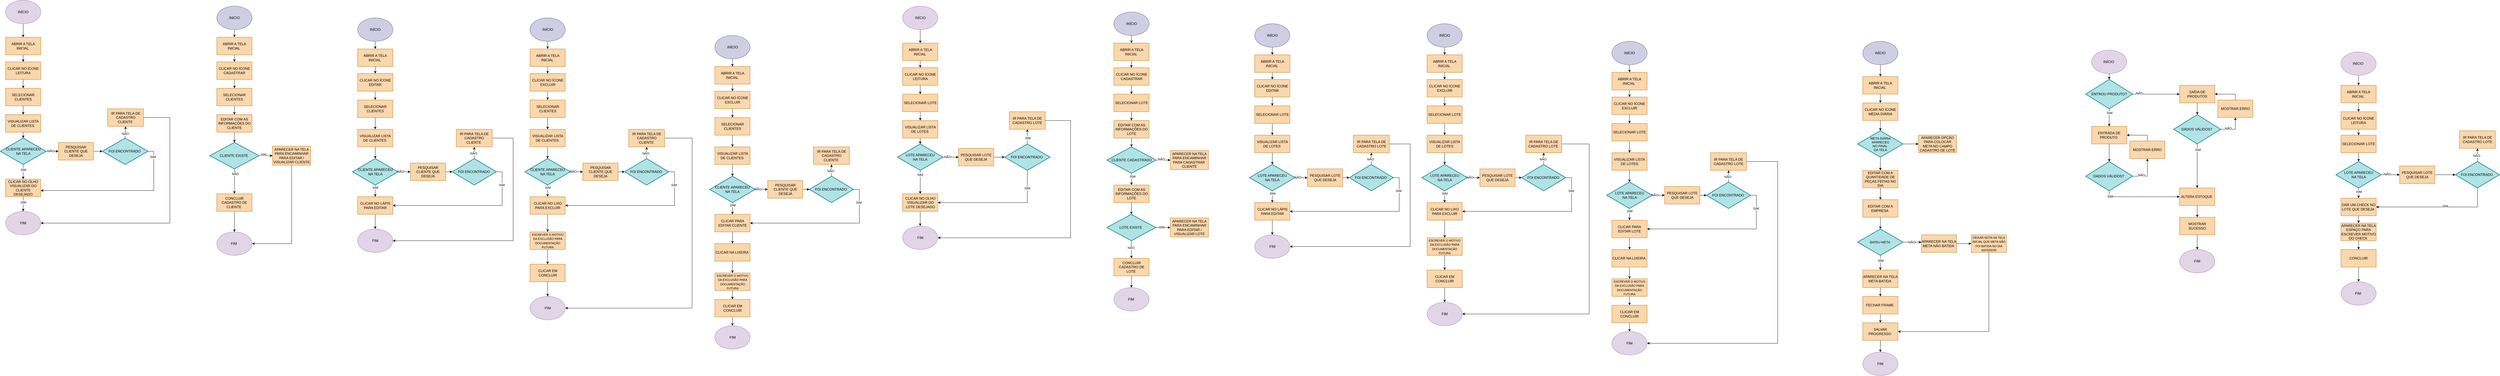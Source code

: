 <mxfile version="24.4.13" type="device">
  <diagram name="Página-1" id="6fkCdUxQR3Zf_s6z7InT">
    <mxGraphModel dx="1434" dy="1941" grid="1" gridSize="10" guides="1" tooltips="1" connect="1" arrows="1" fold="1" page="1" pageScale="1" pageWidth="827" pageHeight="1169" math="0" shadow="0">
      <root>
        <mxCell id="0" />
        <mxCell id="1" parent="0" />
        <mxCell id="GukLXgy1mVPKZHK0rCK0-15" style="edgeStyle=orthogonalEdgeStyle;rounded=0;orthogonalLoop=1;jettySize=auto;html=1;exitX=0.5;exitY=1;exitDx=0;exitDy=0;" parent="1" source="GukLXgy1mVPKZHK0rCK0-1" target="GukLXgy1mVPKZHK0rCK0-2" edge="1">
          <mxGeometry relative="1" as="geometry" />
        </mxCell>
        <mxCell id="GukLXgy1mVPKZHK0rCK0-1" value="INÍCIO" style="ellipse;whiteSpace=wrap;html=1;fillColor=#e1d5e7;strokeColor=#9673a6;" parent="1" vertex="1">
          <mxGeometry x="60" y="-740" width="120" height="80" as="geometry" />
        </mxCell>
        <mxCell id="GukLXgy1mVPKZHK0rCK0-16" style="edgeStyle=orthogonalEdgeStyle;rounded=0;orthogonalLoop=1;jettySize=auto;html=1;exitX=0.5;exitY=1;exitDx=0;exitDy=0;" parent="1" source="GukLXgy1mVPKZHK0rCK0-2" target="GukLXgy1mVPKZHK0rCK0-3" edge="1">
          <mxGeometry relative="1" as="geometry" />
        </mxCell>
        <mxCell id="GukLXgy1mVPKZHK0rCK0-2" value="ABRIR A TELA INICIAL&amp;nbsp;" style="rounded=0;whiteSpace=wrap;html=1;fillColor=#fad7ac;strokeColor=#b46504;" parent="1" vertex="1">
          <mxGeometry x="60" y="-614" width="120" height="60" as="geometry" />
        </mxCell>
        <mxCell id="GukLXgy1mVPKZHK0rCK0-17" style="edgeStyle=orthogonalEdgeStyle;rounded=0;orthogonalLoop=1;jettySize=auto;html=1;exitX=0.5;exitY=1;exitDx=0;exitDy=0;" parent="1" source="GukLXgy1mVPKZHK0rCK0-3" target="GukLXgy1mVPKZHK0rCK0-6" edge="1">
          <mxGeometry relative="1" as="geometry" />
        </mxCell>
        <mxCell id="GukLXgy1mVPKZHK0rCK0-3" value="CLICAR NO ÍCONE LEITURA" style="rounded=0;whiteSpace=wrap;html=1;fillColor=#fad7ac;strokeColor=#b46504;" parent="1" vertex="1">
          <mxGeometry x="60" y="-530" width="120" height="60" as="geometry" />
        </mxCell>
        <mxCell id="GukLXgy1mVPKZHK0rCK0-18" style="edgeStyle=orthogonalEdgeStyle;rounded=0;orthogonalLoop=1;jettySize=auto;html=1;exitX=0.5;exitY=1;exitDx=0;exitDy=0;" parent="1" source="GukLXgy1mVPKZHK0rCK0-6" target="GukLXgy1mVPKZHK0rCK0-7" edge="1">
          <mxGeometry relative="1" as="geometry" />
        </mxCell>
        <mxCell id="GukLXgy1mVPKZHK0rCK0-6" value="SELECIONAR CLIENTES" style="rounded=0;whiteSpace=wrap;html=1;fillColor=#fad7ac;strokeColor=#b46504;" parent="1" vertex="1">
          <mxGeometry x="60" y="-440" width="120" height="60" as="geometry" />
        </mxCell>
        <mxCell id="GukLXgy1mVPKZHK0rCK0-19" style="edgeStyle=orthogonalEdgeStyle;rounded=0;orthogonalLoop=1;jettySize=auto;html=1;exitX=0.5;exitY=1;exitDx=0;exitDy=0;" parent="1" source="GukLXgy1mVPKZHK0rCK0-7" target="GukLXgy1mVPKZHK0rCK0-10" edge="1">
          <mxGeometry relative="1" as="geometry" />
        </mxCell>
        <mxCell id="GukLXgy1mVPKZHK0rCK0-7" value="VISUALIZAR LISTA DE CLIENTES&amp;nbsp;" style="rounded=0;whiteSpace=wrap;html=1;fillColor=#fad7ac;strokeColor=#b46504;" parent="1" vertex="1">
          <mxGeometry x="60" y="-350" width="120" height="60" as="geometry" />
        </mxCell>
        <mxCell id="GukLXgy1mVPKZHK0rCK0-20" style="edgeStyle=orthogonalEdgeStyle;rounded=0;orthogonalLoop=1;jettySize=auto;html=1;exitX=0.5;exitY=1;exitDx=0;exitDy=0;exitPerimeter=0;" parent="1" source="GukLXgy1mVPKZHK0rCK0-10" target="GukLXgy1mVPKZHK0rCK0-11" edge="1">
          <mxGeometry relative="1" as="geometry" />
        </mxCell>
        <mxCell id="GukLXgy1mVPKZHK0rCK0-34" value="SIM" style="edgeLabel;html=1;align=center;verticalAlign=middle;resizable=0;points=[];" parent="GukLXgy1mVPKZHK0rCK0-20" vertex="1" connectable="0">
          <mxGeometry x="-0.28" relative="1" as="geometry">
            <mxPoint as="offset" />
          </mxGeometry>
        </mxCell>
        <mxCell id="GukLXgy1mVPKZHK0rCK0-21" style="edgeStyle=orthogonalEdgeStyle;rounded=0;orthogonalLoop=1;jettySize=auto;html=1;exitX=1;exitY=0.5;exitDx=0;exitDy=0;exitPerimeter=0;" parent="1" source="GukLXgy1mVPKZHK0rCK0-10" target="GukLXgy1mVPKZHK0rCK0-12" edge="1">
          <mxGeometry relative="1" as="geometry" />
        </mxCell>
        <mxCell id="GukLXgy1mVPKZHK0rCK0-29" value="" style="edgeStyle=orthogonalEdgeStyle;rounded=0;orthogonalLoop=1;jettySize=auto;html=1;" parent="1" source="GukLXgy1mVPKZHK0rCK0-10" target="GukLXgy1mVPKZHK0rCK0-12" edge="1">
          <mxGeometry relative="1" as="geometry" />
        </mxCell>
        <mxCell id="GukLXgy1mVPKZHK0rCK0-30" value="NÃO" style="edgeLabel;html=1;align=center;verticalAlign=middle;resizable=0;points=[];" parent="GukLXgy1mVPKZHK0rCK0-29" vertex="1" connectable="0">
          <mxGeometry x="-0.224" y="1" relative="1" as="geometry">
            <mxPoint as="offset" />
          </mxGeometry>
        </mxCell>
        <mxCell id="GukLXgy1mVPKZHK0rCK0-10" value="CLIENTE APARECEU&lt;div&gt;&amp;nbsp;NA TELA&amp;nbsp;&lt;/div&gt;" style="strokeWidth=2;html=1;shape=mxgraph.flowchart.decision;whiteSpace=wrap;fillColor=#b0e3e6;strokeColor=#0e8088;" parent="1" vertex="1">
          <mxGeometry x="42.5" y="-270" width="155" height="90" as="geometry" />
        </mxCell>
        <mxCell id="GukLXgy1mVPKZHK0rCK0-27" style="edgeStyle=orthogonalEdgeStyle;rounded=0;orthogonalLoop=1;jettySize=auto;html=1;exitX=0.5;exitY=1;exitDx=0;exitDy=0;" parent="1" source="GukLXgy1mVPKZHK0rCK0-11" target="GukLXgy1mVPKZHK0rCK0-26" edge="1">
          <mxGeometry relative="1" as="geometry" />
        </mxCell>
        <mxCell id="GukLXgy1mVPKZHK0rCK0-35" value="SIM" style="edgeLabel;html=1;align=center;verticalAlign=middle;resizable=0;points=[];" parent="GukLXgy1mVPKZHK0rCK0-27" vertex="1" connectable="0">
          <mxGeometry x="-0.24" relative="1" as="geometry">
            <mxPoint as="offset" />
          </mxGeometry>
        </mxCell>
        <mxCell id="GukLXgy1mVPKZHK0rCK0-11" value="CLICAR NO OLHO VISUALIZAR DO CLIENTE DESEJADO" style="rounded=0;whiteSpace=wrap;html=1;fillColor=#fad7ac;strokeColor=#b46504;" parent="1" vertex="1">
          <mxGeometry x="60" y="-130" width="120" height="60" as="geometry" />
        </mxCell>
        <mxCell id="GukLXgy1mVPKZHK0rCK0-22" style="edgeStyle=orthogonalEdgeStyle;rounded=0;orthogonalLoop=1;jettySize=auto;html=1;exitX=1;exitY=0.5;exitDx=0;exitDy=0;" parent="1" source="GukLXgy1mVPKZHK0rCK0-12" target="GukLXgy1mVPKZHK0rCK0-13" edge="1">
          <mxGeometry relative="1" as="geometry" />
        </mxCell>
        <mxCell id="GukLXgy1mVPKZHK0rCK0-12" value="PESQUISAR CLIENTE QUE DESEJA" style="rounded=0;whiteSpace=wrap;html=1;fillColor=#fad7ac;strokeColor=#b46504;" parent="1" vertex="1">
          <mxGeometry x="240" y="-255" width="120" height="60" as="geometry" />
        </mxCell>
        <mxCell id="GukLXgy1mVPKZHK0rCK0-32" style="edgeStyle=orthogonalEdgeStyle;rounded=0;orthogonalLoop=1;jettySize=auto;html=1;exitX=0.5;exitY=0;exitDx=0;exitDy=0;exitPerimeter=0;entryX=0.5;entryY=1;entryDx=0;entryDy=0;" parent="1" source="GukLXgy1mVPKZHK0rCK0-13" target="GukLXgy1mVPKZHK0rCK0-14" edge="1">
          <mxGeometry relative="1" as="geometry" />
        </mxCell>
        <mxCell id="GukLXgy1mVPKZHK0rCK0-33" value="NÃO" style="edgeLabel;html=1;align=center;verticalAlign=middle;resizable=0;points=[];" parent="GukLXgy1mVPKZHK0rCK0-32" vertex="1" connectable="0">
          <mxGeometry x="-0.25" y="1" relative="1" as="geometry">
            <mxPoint x="1" as="offset" />
          </mxGeometry>
        </mxCell>
        <mxCell id="GukLXgy1mVPKZHK0rCK0-13" value="FOI ENCONTRADO&amp;nbsp;" style="strokeWidth=2;html=1;shape=mxgraph.flowchart.decision;whiteSpace=wrap;fillColor=#b0e3e6;strokeColor=#0e8088;" parent="1" vertex="1">
          <mxGeometry x="390" y="-270" width="155" height="90" as="geometry" />
        </mxCell>
        <mxCell id="GukLXgy1mVPKZHK0rCK0-97" style="edgeStyle=orthogonalEdgeStyle;rounded=0;orthogonalLoop=1;jettySize=auto;html=1;exitX=1;exitY=0.5;exitDx=0;exitDy=0;entryX=1;entryY=0.5;entryDx=0;entryDy=0;" parent="1" source="GukLXgy1mVPKZHK0rCK0-14" target="GukLXgy1mVPKZHK0rCK0-26" edge="1">
          <mxGeometry relative="1" as="geometry">
            <Array as="points">
              <mxPoint x="620" y="-340" />
              <mxPoint x="620" y="20" />
            </Array>
          </mxGeometry>
        </mxCell>
        <mxCell id="GukLXgy1mVPKZHK0rCK0-14" value="IR PARA TELA DE CADASTRO CLIENTE&amp;nbsp;" style="rounded=0;whiteSpace=wrap;html=1;fillColor=#fad7ac;strokeColor=#b46504;" parent="1" vertex="1">
          <mxGeometry x="407.5" y="-370" width="122.5" height="60" as="geometry" />
        </mxCell>
        <mxCell id="GukLXgy1mVPKZHK0rCK0-24" style="edgeStyle=orthogonalEdgeStyle;rounded=0;orthogonalLoop=1;jettySize=auto;html=1;exitX=1;exitY=0.5;exitDx=0;exitDy=0;exitPerimeter=0;entryX=1;entryY=0.65;entryDx=0;entryDy=0;entryPerimeter=0;" parent="1" source="GukLXgy1mVPKZHK0rCK0-13" target="GukLXgy1mVPKZHK0rCK0-11" edge="1">
          <mxGeometry relative="1" as="geometry" />
        </mxCell>
        <mxCell id="GukLXgy1mVPKZHK0rCK0-36" value="SIM" style="edgeLabel;html=1;align=center;verticalAlign=middle;resizable=0;points=[];" parent="GukLXgy1mVPKZHK0rCK0-24" vertex="1" connectable="0">
          <mxGeometry x="-0.855" y="-3" relative="1" as="geometry">
            <mxPoint as="offset" />
          </mxGeometry>
        </mxCell>
        <mxCell id="GukLXgy1mVPKZHK0rCK0-26" value="FIM" style="ellipse;whiteSpace=wrap;html=1;fillColor=#e1d5e7;strokeColor=#9673a6;" parent="1" vertex="1">
          <mxGeometry x="60" y="-20" width="120" height="80" as="geometry" />
        </mxCell>
        <mxCell id="GukLXgy1mVPKZHK0rCK0-79" style="edgeStyle=orthogonalEdgeStyle;rounded=0;orthogonalLoop=1;jettySize=auto;html=1;exitX=0.5;exitY=1;exitDx=0;exitDy=0;entryX=0.5;entryY=0;entryDx=0;entryDy=0;" parent="1" source="GukLXgy1mVPKZHK0rCK0-66" target="GukLXgy1mVPKZHK0rCK0-70" edge="1">
          <mxGeometry relative="1" as="geometry" />
        </mxCell>
        <mxCell id="GukLXgy1mVPKZHK0rCK0-66" value="INÍCIO" style="ellipse;whiteSpace=wrap;html=1;fillColor=#d0cee2;strokeColor=#56517e;" parent="1" vertex="1">
          <mxGeometry x="780" y="-720" width="120" height="80" as="geometry" />
        </mxCell>
        <mxCell id="GukLXgy1mVPKZHK0rCK0-87" style="edgeStyle=orthogonalEdgeStyle;rounded=0;orthogonalLoop=1;jettySize=auto;html=1;exitX=0.5;exitY=1;exitDx=0;exitDy=0;exitPerimeter=0;" parent="1" source="GukLXgy1mVPKZHK0rCK0-67" target="GukLXgy1mVPKZHK0rCK0-78" edge="1">
          <mxGeometry relative="1" as="geometry" />
        </mxCell>
        <mxCell id="GukLXgy1mVPKZHK0rCK0-93" value="NÃO" style="edgeLabel;html=1;align=center;verticalAlign=middle;resizable=0;points=[];" parent="GukLXgy1mVPKZHK0rCK0-87" vertex="1" connectable="0">
          <mxGeometry x="-0.6" y="3" relative="1" as="geometry">
            <mxPoint as="offset" />
          </mxGeometry>
        </mxCell>
        <mxCell id="GukLXgy1mVPKZHK0rCK0-94" style="edgeStyle=orthogonalEdgeStyle;rounded=0;orthogonalLoop=1;jettySize=auto;html=1;exitX=1;exitY=0.5;exitDx=0;exitDy=0;exitPerimeter=0;entryX=0;entryY=0.5;entryDx=0;entryDy=0;" parent="1" source="GukLXgy1mVPKZHK0rCK0-67" target="GukLXgy1mVPKZHK0rCK0-68" edge="1">
          <mxGeometry relative="1" as="geometry" />
        </mxCell>
        <mxCell id="GukLXgy1mVPKZHK0rCK0-95" value="SIM" style="edgeLabel;html=1;align=center;verticalAlign=middle;resizable=0;points=[];" parent="GukLXgy1mVPKZHK0rCK0-94" vertex="1" connectable="0">
          <mxGeometry x="-0.351" y="4" relative="1" as="geometry">
            <mxPoint as="offset" />
          </mxGeometry>
        </mxCell>
        <mxCell id="GukLXgy1mVPKZHK0rCK0-67" value="CLIENTE EXISTE&amp;nbsp;" style="strokeWidth=2;html=1;shape=mxgraph.flowchart.decision;whiteSpace=wrap;fillColor=#b0e3e6;strokeColor=#0e8088;" parent="1" vertex="1">
          <mxGeometry x="756.25" y="-255" width="167.5" height="90" as="geometry" />
        </mxCell>
        <mxCell id="GukLXgy1mVPKZHK0rCK0-91" style="edgeStyle=orthogonalEdgeStyle;rounded=0;orthogonalLoop=1;jettySize=auto;html=1;exitX=0.5;exitY=1;exitDx=0;exitDy=0;entryX=1;entryY=0.5;entryDx=0;entryDy=0;" parent="1" source="GukLXgy1mVPKZHK0rCK0-68" target="GukLXgy1mVPKZHK0rCK0-88" edge="1">
          <mxGeometry relative="1" as="geometry" />
        </mxCell>
        <mxCell id="GukLXgy1mVPKZHK0rCK0-68" value="APARECER NA TELA PARA ENCAMINHAR PARA EDITAR / VISUALIZAR CLIENTE" style="rounded=0;whiteSpace=wrap;html=1;fillColor=#fad7ac;strokeColor=#b46504;" parent="1" vertex="1">
          <mxGeometry x="970" y="-242.5" width="130" height="65" as="geometry" />
        </mxCell>
        <mxCell id="GukLXgy1mVPKZHK0rCK0-80" style="edgeStyle=orthogonalEdgeStyle;rounded=0;orthogonalLoop=1;jettySize=auto;html=1;exitX=0.5;exitY=1;exitDx=0;exitDy=0;entryX=0.5;entryY=0;entryDx=0;entryDy=0;" parent="1" source="GukLXgy1mVPKZHK0rCK0-70" target="GukLXgy1mVPKZHK0rCK0-71" edge="1">
          <mxGeometry relative="1" as="geometry" />
        </mxCell>
        <mxCell id="GukLXgy1mVPKZHK0rCK0-70" value="ABRIR A TELA INICIAL&amp;nbsp;" style="rounded=0;whiteSpace=wrap;html=1;fillColor=#fad7ac;strokeColor=#b46504;" parent="1" vertex="1">
          <mxGeometry x="780" y="-614" width="120" height="60" as="geometry" />
        </mxCell>
        <mxCell id="GukLXgy1mVPKZHK0rCK0-81" style="edgeStyle=orthogonalEdgeStyle;rounded=0;orthogonalLoop=1;jettySize=auto;html=1;exitX=0.5;exitY=1;exitDx=0;exitDy=0;" parent="1" source="GukLXgy1mVPKZHK0rCK0-71" target="GukLXgy1mVPKZHK0rCK0-72" edge="1">
          <mxGeometry relative="1" as="geometry" />
        </mxCell>
        <mxCell id="GukLXgy1mVPKZHK0rCK0-71" value="CLICAR NO ÍCONE CADASTRAR" style="rounded=0;whiteSpace=wrap;html=1;fillColor=#fad7ac;strokeColor=#b46504;" parent="1" vertex="1">
          <mxGeometry x="780" y="-530" width="120" height="60" as="geometry" />
        </mxCell>
        <mxCell id="GukLXgy1mVPKZHK0rCK0-107" style="edgeStyle=orthogonalEdgeStyle;rounded=0;orthogonalLoop=1;jettySize=auto;html=1;exitX=0.5;exitY=1;exitDx=0;exitDy=0;" parent="1" source="GukLXgy1mVPKZHK0rCK0-72" target="GukLXgy1mVPKZHK0rCK0-77" edge="1">
          <mxGeometry relative="1" as="geometry" />
        </mxCell>
        <mxCell id="GukLXgy1mVPKZHK0rCK0-72" value="SELECIONAR CLIENTES" style="rounded=0;whiteSpace=wrap;html=1;fillColor=#fad7ac;strokeColor=#b46504;" parent="1" vertex="1">
          <mxGeometry x="780" y="-440" width="120" height="60" as="geometry" />
        </mxCell>
        <mxCell id="GukLXgy1mVPKZHK0rCK0-108" style="edgeStyle=orthogonalEdgeStyle;rounded=0;orthogonalLoop=1;jettySize=auto;html=1;exitX=0.5;exitY=1;exitDx=0;exitDy=0;" parent="1" source="GukLXgy1mVPKZHK0rCK0-77" target="GukLXgy1mVPKZHK0rCK0-67" edge="1">
          <mxGeometry relative="1" as="geometry" />
        </mxCell>
        <mxCell id="GukLXgy1mVPKZHK0rCK0-77" value="EDITAR COM AS INFORMAÇÕES DO CLIENTE" style="rounded=0;whiteSpace=wrap;html=1;fillColor=#fad7ac;strokeColor=#b46504;" parent="1" vertex="1">
          <mxGeometry x="780" y="-350" width="120" height="60" as="geometry" />
        </mxCell>
        <mxCell id="GukLXgy1mVPKZHK0rCK0-89" style="edgeStyle=orthogonalEdgeStyle;rounded=0;orthogonalLoop=1;jettySize=auto;html=1;exitX=0.5;exitY=1;exitDx=0;exitDy=0;" parent="1" source="GukLXgy1mVPKZHK0rCK0-78" target="GukLXgy1mVPKZHK0rCK0-88" edge="1">
          <mxGeometry relative="1" as="geometry" />
        </mxCell>
        <mxCell id="GukLXgy1mVPKZHK0rCK0-78" value="CONCLUIR CADASTRO DE CLIENTE&amp;nbsp;" style="rounded=0;whiteSpace=wrap;html=1;fillColor=#fad7ac;strokeColor=#b46504;" parent="1" vertex="1">
          <mxGeometry x="780" y="-80" width="120" height="60" as="geometry" />
        </mxCell>
        <mxCell id="GukLXgy1mVPKZHK0rCK0-88" value="FIM&amp;nbsp;" style="ellipse;whiteSpace=wrap;html=1;fillColor=#e1d5e7;strokeColor=#9673a6;" parent="1" vertex="1">
          <mxGeometry x="780" y="50" width="120" height="80" as="geometry" />
        </mxCell>
        <mxCell id="GukLXgy1mVPKZHK0rCK0-98" style="edgeStyle=orthogonalEdgeStyle;rounded=0;orthogonalLoop=1;jettySize=auto;html=1;exitX=0.5;exitY=1;exitDx=0;exitDy=0;entryX=0.5;entryY=0;entryDx=0;entryDy=0;" parent="1" target="GukLXgy1mVPKZHK0rCK0-100" edge="1">
          <mxGeometry relative="1" as="geometry">
            <mxPoint x="1320" y="-600" as="sourcePoint" />
          </mxGeometry>
        </mxCell>
        <mxCell id="GukLXgy1mVPKZHK0rCK0-99" style="edgeStyle=orthogonalEdgeStyle;rounded=0;orthogonalLoop=1;jettySize=auto;html=1;exitX=0.5;exitY=1;exitDx=0;exitDy=0;entryX=0.5;entryY=0;entryDx=0;entryDy=0;" parent="1" source="GukLXgy1mVPKZHK0rCK0-100" target="GukLXgy1mVPKZHK0rCK0-102" edge="1">
          <mxGeometry relative="1" as="geometry" />
        </mxCell>
        <mxCell id="GukLXgy1mVPKZHK0rCK0-100" value="ABRIR A TELA INICIAL&amp;nbsp;" style="rounded=0;whiteSpace=wrap;html=1;fillColor=#fad7ac;strokeColor=#b46504;" parent="1" vertex="1">
          <mxGeometry x="1260" y="-574" width="120" height="60" as="geometry" />
        </mxCell>
        <mxCell id="GukLXgy1mVPKZHK0rCK0-101" style="edgeStyle=orthogonalEdgeStyle;rounded=0;orthogonalLoop=1;jettySize=auto;html=1;exitX=0.5;exitY=1;exitDx=0;exitDy=0;" parent="1" source="GukLXgy1mVPKZHK0rCK0-102" target="GukLXgy1mVPKZHK0rCK0-104" edge="1">
          <mxGeometry relative="1" as="geometry" />
        </mxCell>
        <mxCell id="GukLXgy1mVPKZHK0rCK0-102" value="CLICAR NO ÍCONE EDITAR" style="rounded=0;whiteSpace=wrap;html=1;fillColor=#fad7ac;strokeColor=#b46504;" parent="1" vertex="1">
          <mxGeometry x="1260" y="-490" width="120" height="60" as="geometry" />
        </mxCell>
        <mxCell id="GukLXgy1mVPKZHK0rCK0-103" style="edgeStyle=orthogonalEdgeStyle;rounded=0;orthogonalLoop=1;jettySize=auto;html=1;exitX=0.5;exitY=1;exitDx=0;exitDy=0;" parent="1" source="GukLXgy1mVPKZHK0rCK0-104" target="GukLXgy1mVPKZHK0rCK0-105" edge="1">
          <mxGeometry relative="1" as="geometry" />
        </mxCell>
        <mxCell id="GukLXgy1mVPKZHK0rCK0-104" value="SELECIONAR CLIENTES" style="rounded=0;whiteSpace=wrap;html=1;fillColor=#fad7ac;strokeColor=#b46504;" parent="1" vertex="1">
          <mxGeometry x="1260" y="-400" width="120" height="60" as="geometry" />
        </mxCell>
        <mxCell id="GukLXgy1mVPKZHK0rCK0-124" style="edgeStyle=orthogonalEdgeStyle;rounded=0;orthogonalLoop=1;jettySize=auto;html=1;exitX=0.5;exitY=1;exitDx=0;exitDy=0;" parent="1" source="GukLXgy1mVPKZHK0rCK0-105" target="GukLXgy1mVPKZHK0rCK0-122" edge="1">
          <mxGeometry relative="1" as="geometry" />
        </mxCell>
        <mxCell id="GukLXgy1mVPKZHK0rCK0-105" value="VISUALIZAR LISTA DE CLIENTES&amp;nbsp;" style="rounded=0;whiteSpace=wrap;html=1;fillColor=#fad7ac;strokeColor=#b46504;" parent="1" vertex="1">
          <mxGeometry x="1260" y="-300" width="120" height="60" as="geometry" />
        </mxCell>
        <mxCell id="GukLXgy1mVPKZHK0rCK0-106" value="INÍCIO" style="ellipse;whiteSpace=wrap;html=1;fillColor=#d0cee2;strokeColor=#56517e;" parent="1" vertex="1">
          <mxGeometry x="1260" y="-680" width="120" height="80" as="geometry" />
        </mxCell>
        <mxCell id="GukLXgy1mVPKZHK0rCK0-114" style="edgeStyle=orthogonalEdgeStyle;rounded=0;orthogonalLoop=1;jettySize=auto;html=1;exitX=0.5;exitY=1;exitDx=0;exitDy=0;" parent="1" source="GukLXgy1mVPKZHK0rCK0-116" target="GukLXgy1mVPKZHK0rCK0-121" edge="1">
          <mxGeometry relative="1" as="geometry" />
        </mxCell>
        <mxCell id="GukLXgy1mVPKZHK0rCK0-116" value="CLICAR NO LÁPIS PARA EDITAR" style="rounded=0;whiteSpace=wrap;html=1;fillColor=#fad7ac;strokeColor=#b46504;" parent="1" vertex="1">
          <mxGeometry x="1260" y="-70" width="120" height="60" as="geometry" />
        </mxCell>
        <mxCell id="GukLXgy1mVPKZHK0rCK0-134" style="edgeStyle=orthogonalEdgeStyle;rounded=0;orthogonalLoop=1;jettySize=auto;html=1;exitX=1;exitY=0.5;exitDx=0;exitDy=0;" parent="1" source="GukLXgy1mVPKZHK0rCK0-118" target="GukLXgy1mVPKZHK0rCK0-127" edge="1">
          <mxGeometry relative="1" as="geometry" />
        </mxCell>
        <mxCell id="GukLXgy1mVPKZHK0rCK0-118" value="PESQUISAR CLIENTE QUE DESEJA" style="rounded=0;whiteSpace=wrap;html=1;fillColor=#fad7ac;strokeColor=#b46504;" parent="1" vertex="1">
          <mxGeometry x="1440" y="-185" width="120" height="60" as="geometry" />
        </mxCell>
        <mxCell id="GukLXgy1mVPKZHK0rCK0-121" value="FIM" style="ellipse;whiteSpace=wrap;html=1;fillColor=#e1d5e7;strokeColor=#9673a6;" parent="1" vertex="1">
          <mxGeometry x="1260" y="40" width="120" height="80" as="geometry" />
        </mxCell>
        <mxCell id="GukLXgy1mVPKZHK0rCK0-125" style="edgeStyle=orthogonalEdgeStyle;rounded=0;orthogonalLoop=1;jettySize=auto;html=1;exitX=0.5;exitY=1;exitDx=0;exitDy=0;exitPerimeter=0;" parent="1" source="GukLXgy1mVPKZHK0rCK0-122" target="GukLXgy1mVPKZHK0rCK0-116" edge="1">
          <mxGeometry relative="1" as="geometry" />
        </mxCell>
        <mxCell id="GukLXgy1mVPKZHK0rCK0-139" value="SIM" style="edgeLabel;html=1;align=center;verticalAlign=middle;resizable=0;points=[];" parent="GukLXgy1mVPKZHK0rCK0-125" vertex="1" connectable="0">
          <mxGeometry x="-0.55" relative="1" as="geometry">
            <mxPoint as="offset" />
          </mxGeometry>
        </mxCell>
        <mxCell id="GukLXgy1mVPKZHK0rCK0-126" style="edgeStyle=orthogonalEdgeStyle;rounded=0;orthogonalLoop=1;jettySize=auto;html=1;exitX=1;exitY=0.5;exitDx=0;exitDy=0;exitPerimeter=0;" parent="1" source="GukLXgy1mVPKZHK0rCK0-122" target="GukLXgy1mVPKZHK0rCK0-118" edge="1">
          <mxGeometry relative="1" as="geometry" />
        </mxCell>
        <mxCell id="GukLXgy1mVPKZHK0rCK0-137" value="NÃO" style="edgeLabel;html=1;align=center;verticalAlign=middle;resizable=0;points=[];" parent="GukLXgy1mVPKZHK0rCK0-126" vertex="1" connectable="0">
          <mxGeometry x="-0.6" y="1" relative="1" as="geometry">
            <mxPoint as="offset" />
          </mxGeometry>
        </mxCell>
        <mxCell id="GukLXgy1mVPKZHK0rCK0-122" value="CLIENTE APARECEU&lt;div&gt;&amp;nbsp;NA TELA&amp;nbsp;&lt;/div&gt;" style="strokeWidth=2;html=1;shape=mxgraph.flowchart.decision;whiteSpace=wrap;fillColor=#b0e3e6;strokeColor=#0e8088;" parent="1" vertex="1">
          <mxGeometry x="1242.5" y="-200" width="155" height="90" as="geometry" />
        </mxCell>
        <mxCell id="GukLXgy1mVPKZHK0rCK0-130" value="" style="edgeStyle=orthogonalEdgeStyle;rounded=0;orthogonalLoop=1;jettySize=auto;html=1;" parent="1" source="GukLXgy1mVPKZHK0rCK0-127" target="GukLXgy1mVPKZHK0rCK0-128" edge="1">
          <mxGeometry relative="1" as="geometry" />
        </mxCell>
        <mxCell id="GukLXgy1mVPKZHK0rCK0-135" value="NÃO" style="edgeLabel;html=1;align=center;verticalAlign=middle;resizable=0;points=[];" parent="GukLXgy1mVPKZHK0rCK0-130" vertex="1" connectable="0">
          <mxGeometry x="-0.102" y="4" relative="1" as="geometry">
            <mxPoint x="1" as="offset" />
          </mxGeometry>
        </mxCell>
        <mxCell id="GukLXgy1mVPKZHK0rCK0-132" style="edgeStyle=orthogonalEdgeStyle;rounded=0;orthogonalLoop=1;jettySize=auto;html=1;exitX=1;exitY=0.5;exitDx=0;exitDy=0;exitPerimeter=0;entryX=1;entryY=0.5;entryDx=0;entryDy=0;" parent="1" source="GukLXgy1mVPKZHK0rCK0-127" target="GukLXgy1mVPKZHK0rCK0-116" edge="1">
          <mxGeometry relative="1" as="geometry" />
        </mxCell>
        <mxCell id="GukLXgy1mVPKZHK0rCK0-136" value="SIM" style="edgeLabel;html=1;align=center;verticalAlign=middle;resizable=0;points=[];" parent="GukLXgy1mVPKZHK0rCK0-132" vertex="1" connectable="0">
          <mxGeometry x="-0.744" y="-2" relative="1" as="geometry">
            <mxPoint as="offset" />
          </mxGeometry>
        </mxCell>
        <mxCell id="GukLXgy1mVPKZHK0rCK0-127" value="FOI ENCONTRADO&amp;nbsp;" style="strokeWidth=2;html=1;shape=mxgraph.flowchart.decision;whiteSpace=wrap;fillColor=#b0e3e6;strokeColor=#0e8088;" parent="1" vertex="1">
          <mxGeometry x="1582.5" y="-200" width="150" height="90" as="geometry" />
        </mxCell>
        <mxCell id="GukLXgy1mVPKZHK0rCK0-211" style="edgeStyle=orthogonalEdgeStyle;rounded=0;orthogonalLoop=1;jettySize=auto;html=1;exitX=1;exitY=0.5;exitDx=0;exitDy=0;entryX=1;entryY=0.5;entryDx=0;entryDy=0;" parent="1" source="GukLXgy1mVPKZHK0rCK0-128" target="GukLXgy1mVPKZHK0rCK0-121" edge="1">
          <mxGeometry relative="1" as="geometry">
            <Array as="points">
              <mxPoint x="1790" y="-270" />
              <mxPoint x="1790" y="80" />
            </Array>
          </mxGeometry>
        </mxCell>
        <mxCell id="GukLXgy1mVPKZHK0rCK0-128" value="IR PARA TELA DE CADASTRO CLIENTE&amp;nbsp;" style="rounded=0;whiteSpace=wrap;html=1;fillColor=#fad7ac;strokeColor=#b46504;" parent="1" vertex="1">
          <mxGeometry x="1596.25" y="-300" width="122.5" height="60" as="geometry" />
        </mxCell>
        <mxCell id="GukLXgy1mVPKZHK0rCK0-140" style="edgeStyle=orthogonalEdgeStyle;rounded=0;orthogonalLoop=1;jettySize=auto;html=1;exitX=0.5;exitY=1;exitDx=0;exitDy=0;entryX=0.5;entryY=0;entryDx=0;entryDy=0;" parent="1" target="GukLXgy1mVPKZHK0rCK0-142" edge="1">
          <mxGeometry relative="1" as="geometry">
            <mxPoint x="1907.5" y="-600" as="sourcePoint" />
          </mxGeometry>
        </mxCell>
        <mxCell id="GukLXgy1mVPKZHK0rCK0-141" style="edgeStyle=orthogonalEdgeStyle;rounded=0;orthogonalLoop=1;jettySize=auto;html=1;exitX=0.5;exitY=1;exitDx=0;exitDy=0;entryX=0.5;entryY=0;entryDx=0;entryDy=0;" parent="1" source="GukLXgy1mVPKZHK0rCK0-142" target="GukLXgy1mVPKZHK0rCK0-144" edge="1">
          <mxGeometry relative="1" as="geometry" />
        </mxCell>
        <mxCell id="GukLXgy1mVPKZHK0rCK0-142" value="ABRIR A TELA INICIAL&amp;nbsp;" style="rounded=0;whiteSpace=wrap;html=1;fillColor=#fad7ac;strokeColor=#b46504;" parent="1" vertex="1">
          <mxGeometry x="1847.5" y="-574" width="120" height="60" as="geometry" />
        </mxCell>
        <mxCell id="GukLXgy1mVPKZHK0rCK0-143" style="edgeStyle=orthogonalEdgeStyle;rounded=0;orthogonalLoop=1;jettySize=auto;html=1;exitX=0.5;exitY=1;exitDx=0;exitDy=0;" parent="1" source="GukLXgy1mVPKZHK0rCK0-144" target="GukLXgy1mVPKZHK0rCK0-146" edge="1">
          <mxGeometry relative="1" as="geometry" />
        </mxCell>
        <mxCell id="GukLXgy1mVPKZHK0rCK0-144" value="CLICAR NO ÍCONE EXCLUIR" style="rounded=0;whiteSpace=wrap;html=1;fillColor=#fad7ac;strokeColor=#b46504;" parent="1" vertex="1">
          <mxGeometry x="1847.5" y="-490" width="120" height="60" as="geometry" />
        </mxCell>
        <mxCell id="GukLXgy1mVPKZHK0rCK0-145" style="edgeStyle=orthogonalEdgeStyle;rounded=0;orthogonalLoop=1;jettySize=auto;html=1;exitX=0.5;exitY=1;exitDx=0;exitDy=0;" parent="1" source="GukLXgy1mVPKZHK0rCK0-146" target="GukLXgy1mVPKZHK0rCK0-148" edge="1">
          <mxGeometry relative="1" as="geometry" />
        </mxCell>
        <mxCell id="GukLXgy1mVPKZHK0rCK0-146" value="SELECIONAR CLIENTES" style="rounded=0;whiteSpace=wrap;html=1;fillColor=#fad7ac;strokeColor=#b46504;" parent="1" vertex="1">
          <mxGeometry x="1847.5" y="-400" width="120" height="60" as="geometry" />
        </mxCell>
        <mxCell id="GukLXgy1mVPKZHK0rCK0-147" style="edgeStyle=orthogonalEdgeStyle;rounded=0;orthogonalLoop=1;jettySize=auto;html=1;exitX=0.5;exitY=1;exitDx=0;exitDy=0;" parent="1" source="GukLXgy1mVPKZHK0rCK0-148" target="GukLXgy1mVPKZHK0rCK0-159" edge="1">
          <mxGeometry relative="1" as="geometry" />
        </mxCell>
        <mxCell id="GukLXgy1mVPKZHK0rCK0-148" value="VISUALIZAR LISTA DE CLIENTES&amp;nbsp;" style="rounded=0;whiteSpace=wrap;html=1;fillColor=#fad7ac;strokeColor=#b46504;" parent="1" vertex="1">
          <mxGeometry x="1847.5" y="-300" width="120" height="60" as="geometry" />
        </mxCell>
        <mxCell id="GukLXgy1mVPKZHK0rCK0-149" value="INÍCIO" style="ellipse;whiteSpace=wrap;html=1;fillColor=#d0cee2;strokeColor=#56517e;" parent="1" vertex="1">
          <mxGeometry x="1847.5" y="-680" width="120" height="80" as="geometry" />
        </mxCell>
        <mxCell id="GukLXgy1mVPKZHK0rCK0-168" style="edgeStyle=orthogonalEdgeStyle;rounded=0;orthogonalLoop=1;jettySize=auto;html=1;exitX=0.5;exitY=1;exitDx=0;exitDy=0;" parent="1" source="GukLXgy1mVPKZHK0rCK0-151" target="GukLXgy1mVPKZHK0rCK0-167" edge="1">
          <mxGeometry relative="1" as="geometry" />
        </mxCell>
        <mxCell id="GukLXgy1mVPKZHK0rCK0-151" value="CLICAR NO LIXO PARA EXCLUIR" style="rounded=0;whiteSpace=wrap;html=1;fillColor=#fad7ac;strokeColor=#b46504;" parent="1" vertex="1">
          <mxGeometry x="1847.5" y="-70" width="120" height="60" as="geometry" />
        </mxCell>
        <mxCell id="GukLXgy1mVPKZHK0rCK0-152" style="edgeStyle=orthogonalEdgeStyle;rounded=0;orthogonalLoop=1;jettySize=auto;html=1;exitX=1;exitY=0.5;exitDx=0;exitDy=0;" parent="1" source="GukLXgy1mVPKZHK0rCK0-153" target="GukLXgy1mVPKZHK0rCK0-164" edge="1">
          <mxGeometry relative="1" as="geometry" />
        </mxCell>
        <mxCell id="GukLXgy1mVPKZHK0rCK0-153" value="PESQUISAR CLIENTE QUE DESEJA" style="rounded=0;whiteSpace=wrap;html=1;fillColor=#fad7ac;strokeColor=#b46504;" parent="1" vertex="1">
          <mxGeometry x="2027.5" y="-185" width="120" height="60" as="geometry" />
        </mxCell>
        <mxCell id="GukLXgy1mVPKZHK0rCK0-155" style="edgeStyle=orthogonalEdgeStyle;rounded=0;orthogonalLoop=1;jettySize=auto;html=1;exitX=0.5;exitY=1;exitDx=0;exitDy=0;exitPerimeter=0;" parent="1" source="GukLXgy1mVPKZHK0rCK0-159" target="GukLXgy1mVPKZHK0rCK0-151" edge="1">
          <mxGeometry relative="1" as="geometry" />
        </mxCell>
        <mxCell id="GukLXgy1mVPKZHK0rCK0-156" value="SIM" style="edgeLabel;html=1;align=center;verticalAlign=middle;resizable=0;points=[];" parent="GukLXgy1mVPKZHK0rCK0-155" vertex="1" connectable="0">
          <mxGeometry x="-0.55" relative="1" as="geometry">
            <mxPoint as="offset" />
          </mxGeometry>
        </mxCell>
        <mxCell id="GukLXgy1mVPKZHK0rCK0-157" style="edgeStyle=orthogonalEdgeStyle;rounded=0;orthogonalLoop=1;jettySize=auto;html=1;exitX=1;exitY=0.5;exitDx=0;exitDy=0;exitPerimeter=0;" parent="1" source="GukLXgy1mVPKZHK0rCK0-159" target="GukLXgy1mVPKZHK0rCK0-153" edge="1">
          <mxGeometry relative="1" as="geometry" />
        </mxCell>
        <mxCell id="GukLXgy1mVPKZHK0rCK0-158" value="NÃO" style="edgeLabel;html=1;align=center;verticalAlign=middle;resizable=0;points=[];" parent="GukLXgy1mVPKZHK0rCK0-157" vertex="1" connectable="0">
          <mxGeometry x="-0.6" y="1" relative="1" as="geometry">
            <mxPoint as="offset" />
          </mxGeometry>
        </mxCell>
        <mxCell id="GukLXgy1mVPKZHK0rCK0-159" value="CLIENTE APARECEU&lt;div&gt;&amp;nbsp;NA TELA&amp;nbsp;&lt;/div&gt;" style="strokeWidth=2;html=1;shape=mxgraph.flowchart.decision;whiteSpace=wrap;fillColor=#b0e3e6;strokeColor=#0e8088;" parent="1" vertex="1">
          <mxGeometry x="1830" y="-200" width="155" height="90" as="geometry" />
        </mxCell>
        <mxCell id="GukLXgy1mVPKZHK0rCK0-160" value="" style="edgeStyle=orthogonalEdgeStyle;rounded=0;orthogonalLoop=1;jettySize=auto;html=1;" parent="1" source="GukLXgy1mVPKZHK0rCK0-164" target="GukLXgy1mVPKZHK0rCK0-165" edge="1">
          <mxGeometry relative="1" as="geometry" />
        </mxCell>
        <mxCell id="GukLXgy1mVPKZHK0rCK0-161" value="NÃO" style="edgeLabel;html=1;align=center;verticalAlign=middle;resizable=0;points=[];" parent="GukLXgy1mVPKZHK0rCK0-160" vertex="1" connectable="0">
          <mxGeometry x="-0.102" y="4" relative="1" as="geometry">
            <mxPoint x="1" as="offset" />
          </mxGeometry>
        </mxCell>
        <mxCell id="GukLXgy1mVPKZHK0rCK0-162" style="edgeStyle=orthogonalEdgeStyle;rounded=0;orthogonalLoop=1;jettySize=auto;html=1;exitX=1;exitY=0.5;exitDx=0;exitDy=0;exitPerimeter=0;entryX=1;entryY=0.5;entryDx=0;entryDy=0;" parent="1" source="GukLXgy1mVPKZHK0rCK0-164" target="GukLXgy1mVPKZHK0rCK0-151" edge="1">
          <mxGeometry relative="1" as="geometry" />
        </mxCell>
        <mxCell id="GukLXgy1mVPKZHK0rCK0-163" value="SIM" style="edgeLabel;html=1;align=center;verticalAlign=middle;resizable=0;points=[];" parent="GukLXgy1mVPKZHK0rCK0-162" vertex="1" connectable="0">
          <mxGeometry x="-0.744" y="-2" relative="1" as="geometry">
            <mxPoint as="offset" />
          </mxGeometry>
        </mxCell>
        <mxCell id="GukLXgy1mVPKZHK0rCK0-164" value="FOI ENCONTRADO&amp;nbsp;" style="strokeWidth=2;html=1;shape=mxgraph.flowchart.decision;whiteSpace=wrap;fillColor=#b0e3e6;strokeColor=#0e8088;" parent="1" vertex="1">
          <mxGeometry x="2170" y="-200" width="150" height="90" as="geometry" />
        </mxCell>
        <mxCell id="GukLXgy1mVPKZHK0rCK0-174" style="edgeStyle=orthogonalEdgeStyle;rounded=0;orthogonalLoop=1;jettySize=auto;html=1;exitX=1;exitY=0.5;exitDx=0;exitDy=0;entryX=1;entryY=0.5;entryDx=0;entryDy=0;" parent="1" source="GukLXgy1mVPKZHK0rCK0-165" target="GukLXgy1mVPKZHK0rCK0-169" edge="1">
          <mxGeometry relative="1" as="geometry">
            <Array as="points">
              <mxPoint x="2400" y="-270" />
              <mxPoint x="2400" y="310" />
            </Array>
          </mxGeometry>
        </mxCell>
        <mxCell id="GukLXgy1mVPKZHK0rCK0-165" value="IR PARA TELA DE CADASTRO CLIENTE&amp;nbsp;" style="rounded=0;whiteSpace=wrap;html=1;fillColor=#fad7ac;strokeColor=#b46504;" parent="1" vertex="1">
          <mxGeometry x="2183.75" y="-300" width="122.5" height="60" as="geometry" />
        </mxCell>
        <mxCell id="GukLXgy1mVPKZHK0rCK0-172" style="edgeStyle=orthogonalEdgeStyle;rounded=0;orthogonalLoop=1;jettySize=auto;html=1;exitX=0.5;exitY=1;exitDx=0;exitDy=0;" parent="1" source="GukLXgy1mVPKZHK0rCK0-167" target="GukLXgy1mVPKZHK0rCK0-171" edge="1">
          <mxGeometry relative="1" as="geometry" />
        </mxCell>
        <mxCell id="GukLXgy1mVPKZHK0rCK0-167" value="&lt;font style=&quot;font-size: 10px;&quot;&gt;ESCREVER O MOTIVO DA EXCLUSÃO PARA DOCUMENTAÇÃO FUTURA&lt;/font&gt;" style="rounded=0;whiteSpace=wrap;html=1;fillColor=#fad7ac;strokeColor=#b46504;" parent="1" vertex="1">
          <mxGeometry x="1847.5" y="50" width="120" height="60" as="geometry" />
        </mxCell>
        <mxCell id="GukLXgy1mVPKZHK0rCK0-169" value="FIM" style="ellipse;whiteSpace=wrap;html=1;fillColor=#e1d5e7;strokeColor=#9673a6;" parent="1" vertex="1">
          <mxGeometry x="1847.5" y="270" width="120" height="80" as="geometry" />
        </mxCell>
        <mxCell id="GukLXgy1mVPKZHK0rCK0-173" style="edgeStyle=orthogonalEdgeStyle;rounded=0;orthogonalLoop=1;jettySize=auto;html=1;exitX=0.5;exitY=1;exitDx=0;exitDy=0;" parent="1" source="GukLXgy1mVPKZHK0rCK0-171" target="GukLXgy1mVPKZHK0rCK0-169" edge="1">
          <mxGeometry relative="1" as="geometry" />
        </mxCell>
        <mxCell id="GukLXgy1mVPKZHK0rCK0-171" value="CLICAR EM CONCLUIR" style="rounded=0;whiteSpace=wrap;html=1;fillColor=#fad7ac;strokeColor=#b46504;" parent="1" vertex="1">
          <mxGeometry x="1847.5" y="160" width="120" height="60" as="geometry" />
        </mxCell>
        <mxCell id="GukLXgy1mVPKZHK0rCK0-175" style="edgeStyle=orthogonalEdgeStyle;rounded=0;orthogonalLoop=1;jettySize=auto;html=1;exitX=0.5;exitY=1;exitDx=0;exitDy=0;entryX=0.5;entryY=0;entryDx=0;entryDy=0;" parent="1" target="GukLXgy1mVPKZHK0rCK0-177" edge="1">
          <mxGeometry relative="1" as="geometry">
            <mxPoint x="2537.5" y="-540" as="sourcePoint" />
          </mxGeometry>
        </mxCell>
        <mxCell id="GukLXgy1mVPKZHK0rCK0-176" style="edgeStyle=orthogonalEdgeStyle;rounded=0;orthogonalLoop=1;jettySize=auto;html=1;exitX=0.5;exitY=1;exitDx=0;exitDy=0;entryX=0.5;entryY=0;entryDx=0;entryDy=0;" parent="1" source="GukLXgy1mVPKZHK0rCK0-177" target="GukLXgy1mVPKZHK0rCK0-179" edge="1">
          <mxGeometry relative="1" as="geometry" />
        </mxCell>
        <mxCell id="GukLXgy1mVPKZHK0rCK0-177" value="ABRIR A TELA INICIAL&amp;nbsp;" style="rounded=0;whiteSpace=wrap;html=1;fillColor=#fad7ac;strokeColor=#b46504;" parent="1" vertex="1">
          <mxGeometry x="2477.5" y="-514" width="120" height="60" as="geometry" />
        </mxCell>
        <mxCell id="GukLXgy1mVPKZHK0rCK0-178" style="edgeStyle=orthogonalEdgeStyle;rounded=0;orthogonalLoop=1;jettySize=auto;html=1;exitX=0.5;exitY=1;exitDx=0;exitDy=0;" parent="1" source="GukLXgy1mVPKZHK0rCK0-179" target="GukLXgy1mVPKZHK0rCK0-181" edge="1">
          <mxGeometry relative="1" as="geometry" />
        </mxCell>
        <mxCell id="GukLXgy1mVPKZHK0rCK0-179" value="CLICAR NO ÍCONE EXCLUIR" style="rounded=0;whiteSpace=wrap;html=1;fillColor=#fad7ac;strokeColor=#b46504;" parent="1" vertex="1">
          <mxGeometry x="2477.5" y="-430" width="120" height="60" as="geometry" />
        </mxCell>
        <mxCell id="GukLXgy1mVPKZHK0rCK0-180" style="edgeStyle=orthogonalEdgeStyle;rounded=0;orthogonalLoop=1;jettySize=auto;html=1;exitX=0.5;exitY=1;exitDx=0;exitDy=0;" parent="1" source="GukLXgy1mVPKZHK0rCK0-181" target="GukLXgy1mVPKZHK0rCK0-183" edge="1">
          <mxGeometry relative="1" as="geometry" />
        </mxCell>
        <mxCell id="GukLXgy1mVPKZHK0rCK0-181" value="SELECIONAR CLIENTES" style="rounded=0;whiteSpace=wrap;html=1;fillColor=#fad7ac;strokeColor=#b46504;" parent="1" vertex="1">
          <mxGeometry x="2477.5" y="-340" width="120" height="60" as="geometry" />
        </mxCell>
        <mxCell id="GukLXgy1mVPKZHK0rCK0-182" style="edgeStyle=orthogonalEdgeStyle;rounded=0;orthogonalLoop=1;jettySize=auto;html=1;exitX=0.5;exitY=1;exitDx=0;exitDy=0;" parent="1" source="GukLXgy1mVPKZHK0rCK0-183" target="GukLXgy1mVPKZHK0rCK0-193" edge="1">
          <mxGeometry relative="1" as="geometry" />
        </mxCell>
        <mxCell id="GukLXgy1mVPKZHK0rCK0-183" value="VISUALIZAR LISTA DE CLIENTES&amp;nbsp;" style="rounded=0;whiteSpace=wrap;html=1;fillColor=#fad7ac;strokeColor=#b46504;" parent="1" vertex="1">
          <mxGeometry x="2477.5" y="-240" width="120" height="60" as="geometry" />
        </mxCell>
        <mxCell id="GukLXgy1mVPKZHK0rCK0-184" value="INÍCIO" style="ellipse;whiteSpace=wrap;html=1;fillColor=#d0cee2;strokeColor=#56517e;" parent="1" vertex="1">
          <mxGeometry x="2477.5" y="-620" width="120" height="80" as="geometry" />
        </mxCell>
        <mxCell id="GukLXgy1mVPKZHK0rCK0-206" style="edgeStyle=orthogonalEdgeStyle;rounded=0;orthogonalLoop=1;jettySize=auto;html=1;exitX=0.5;exitY=1;exitDx=0;exitDy=0;" parent="1" source="GukLXgy1mVPKZHK0rCK0-186" target="GukLXgy1mVPKZHK0rCK0-205" edge="1">
          <mxGeometry relative="1" as="geometry" />
        </mxCell>
        <mxCell id="GukLXgy1mVPKZHK0rCK0-186" value="CLICAR PARA EDITAR CLIENTE" style="rounded=0;whiteSpace=wrap;html=1;fillColor=#fad7ac;strokeColor=#b46504;" parent="1" vertex="1">
          <mxGeometry x="2477.5" y="-10" width="120" height="60" as="geometry" />
        </mxCell>
        <mxCell id="GukLXgy1mVPKZHK0rCK0-187" style="edgeStyle=orthogonalEdgeStyle;rounded=0;orthogonalLoop=1;jettySize=auto;html=1;exitX=1;exitY=0.5;exitDx=0;exitDy=0;" parent="1" source="GukLXgy1mVPKZHK0rCK0-188" target="GukLXgy1mVPKZHK0rCK0-198" edge="1">
          <mxGeometry relative="1" as="geometry" />
        </mxCell>
        <mxCell id="GukLXgy1mVPKZHK0rCK0-188" value="PESQUISAR CLIENTE QUE DESEJA" style="rounded=0;whiteSpace=wrap;html=1;fillColor=#fad7ac;strokeColor=#b46504;" parent="1" vertex="1">
          <mxGeometry x="2657.5" y="-125" width="120" height="60" as="geometry" />
        </mxCell>
        <mxCell id="GukLXgy1mVPKZHK0rCK0-189" style="edgeStyle=orthogonalEdgeStyle;rounded=0;orthogonalLoop=1;jettySize=auto;html=1;exitX=0.5;exitY=1;exitDx=0;exitDy=0;exitPerimeter=0;" parent="1" source="GukLXgy1mVPKZHK0rCK0-193" target="GukLXgy1mVPKZHK0rCK0-186" edge="1">
          <mxGeometry relative="1" as="geometry" />
        </mxCell>
        <mxCell id="GukLXgy1mVPKZHK0rCK0-190" value="SIM" style="edgeLabel;html=1;align=center;verticalAlign=middle;resizable=0;points=[];" parent="GukLXgy1mVPKZHK0rCK0-189" vertex="1" connectable="0">
          <mxGeometry x="-0.55" relative="1" as="geometry">
            <mxPoint as="offset" />
          </mxGeometry>
        </mxCell>
        <mxCell id="GukLXgy1mVPKZHK0rCK0-191" style="edgeStyle=orthogonalEdgeStyle;rounded=0;orthogonalLoop=1;jettySize=auto;html=1;exitX=1;exitY=0.5;exitDx=0;exitDy=0;exitPerimeter=0;" parent="1" source="GukLXgy1mVPKZHK0rCK0-193" target="GukLXgy1mVPKZHK0rCK0-188" edge="1">
          <mxGeometry relative="1" as="geometry" />
        </mxCell>
        <mxCell id="GukLXgy1mVPKZHK0rCK0-192" value="NÃO" style="edgeLabel;html=1;align=center;verticalAlign=middle;resizable=0;points=[];" parent="GukLXgy1mVPKZHK0rCK0-191" vertex="1" connectable="0">
          <mxGeometry x="-0.6" y="1" relative="1" as="geometry">
            <mxPoint as="offset" />
          </mxGeometry>
        </mxCell>
        <mxCell id="GukLXgy1mVPKZHK0rCK0-193" value="CLIENTE APARECEU&lt;div&gt;&amp;nbsp;NA TELA&amp;nbsp;&lt;/div&gt;" style="strokeWidth=2;html=1;shape=mxgraph.flowchart.decision;whiteSpace=wrap;fillColor=#b0e3e6;strokeColor=#0e8088;" parent="1" vertex="1">
          <mxGeometry x="2460" y="-140" width="155" height="90" as="geometry" />
        </mxCell>
        <mxCell id="GukLXgy1mVPKZHK0rCK0-194" value="" style="edgeStyle=orthogonalEdgeStyle;rounded=0;orthogonalLoop=1;jettySize=auto;html=1;" parent="1" source="GukLXgy1mVPKZHK0rCK0-198" target="GukLXgy1mVPKZHK0rCK0-200" edge="1">
          <mxGeometry relative="1" as="geometry" />
        </mxCell>
        <mxCell id="GukLXgy1mVPKZHK0rCK0-195" value="NÃO" style="edgeLabel;html=1;align=center;verticalAlign=middle;resizable=0;points=[];" parent="GukLXgy1mVPKZHK0rCK0-194" vertex="1" connectable="0">
          <mxGeometry x="-0.102" y="4" relative="1" as="geometry">
            <mxPoint x="1" as="offset" />
          </mxGeometry>
        </mxCell>
        <mxCell id="GukLXgy1mVPKZHK0rCK0-196" style="edgeStyle=orthogonalEdgeStyle;rounded=0;orthogonalLoop=1;jettySize=auto;html=1;exitX=1;exitY=0.5;exitDx=0;exitDy=0;exitPerimeter=0;entryX=1;entryY=0.5;entryDx=0;entryDy=0;" parent="1" source="GukLXgy1mVPKZHK0rCK0-198" target="GukLXgy1mVPKZHK0rCK0-186" edge="1">
          <mxGeometry relative="1" as="geometry" />
        </mxCell>
        <mxCell id="GukLXgy1mVPKZHK0rCK0-197" value="SIM" style="edgeLabel;html=1;align=center;verticalAlign=middle;resizable=0;points=[];" parent="GukLXgy1mVPKZHK0rCK0-196" vertex="1" connectable="0">
          <mxGeometry x="-0.744" y="-2" relative="1" as="geometry">
            <mxPoint as="offset" />
          </mxGeometry>
        </mxCell>
        <mxCell id="GukLXgy1mVPKZHK0rCK0-198" value="FOI ENCONTRADO&amp;nbsp;" style="strokeWidth=2;html=1;shape=mxgraph.flowchart.decision;whiteSpace=wrap;fillColor=#b0e3e6;strokeColor=#0e8088;" parent="1" vertex="1">
          <mxGeometry x="2800" y="-140" width="150" height="90" as="geometry" />
        </mxCell>
        <mxCell id="GukLXgy1mVPKZHK0rCK0-200" value="IR PARA TELA DE CADASTRO CLIENTE&amp;nbsp;" style="rounded=0;whiteSpace=wrap;html=1;fillColor=#fad7ac;strokeColor=#b46504;" parent="1" vertex="1">
          <mxGeometry x="2813.75" y="-240" width="122.5" height="60" as="geometry" />
        </mxCell>
        <mxCell id="GukLXgy1mVPKZHK0rCK0-209" style="edgeStyle=orthogonalEdgeStyle;rounded=0;orthogonalLoop=1;jettySize=auto;html=1;exitX=0.5;exitY=1;exitDx=0;exitDy=0;" parent="1" source="GukLXgy1mVPKZHK0rCK0-202" target="GukLXgy1mVPKZHK0rCK0-208" edge="1">
          <mxGeometry relative="1" as="geometry" />
        </mxCell>
        <mxCell id="GukLXgy1mVPKZHK0rCK0-202" value="&lt;font style=&quot;font-size: 10px;&quot;&gt;ESCREVER O MOTIVO DA EXCLUSÃO PARA DOCUMENTAÇÃO FUTURA&lt;/font&gt;" style="rounded=0;whiteSpace=wrap;html=1;fillColor=#fad7ac;strokeColor=#b46504;" parent="1" vertex="1">
          <mxGeometry x="2477.5" y="190" width="120" height="60" as="geometry" />
        </mxCell>
        <mxCell id="GukLXgy1mVPKZHK0rCK0-203" value="FIM" style="ellipse;whiteSpace=wrap;html=1;fillColor=#e1d5e7;strokeColor=#9673a6;" parent="1" vertex="1">
          <mxGeometry x="2477.5" y="370" width="120" height="80" as="geometry" />
        </mxCell>
        <mxCell id="GukLXgy1mVPKZHK0rCK0-207" style="edgeStyle=orthogonalEdgeStyle;rounded=0;orthogonalLoop=1;jettySize=auto;html=1;exitX=0.5;exitY=1;exitDx=0;exitDy=0;" parent="1" source="GukLXgy1mVPKZHK0rCK0-205" target="GukLXgy1mVPKZHK0rCK0-202" edge="1">
          <mxGeometry relative="1" as="geometry" />
        </mxCell>
        <mxCell id="GukLXgy1mVPKZHK0rCK0-205" value="CLICAR NA LIXEIRA&amp;nbsp;" style="rounded=0;whiteSpace=wrap;html=1;fillColor=#fad7ac;strokeColor=#b46504;" parent="1" vertex="1">
          <mxGeometry x="2477.5" y="90" width="120" height="60" as="geometry" />
        </mxCell>
        <mxCell id="GukLXgy1mVPKZHK0rCK0-210" style="edgeStyle=orthogonalEdgeStyle;rounded=0;orthogonalLoop=1;jettySize=auto;html=1;exitX=0.5;exitY=1;exitDx=0;exitDy=0;" parent="1" source="GukLXgy1mVPKZHK0rCK0-208" target="GukLXgy1mVPKZHK0rCK0-203" edge="1">
          <mxGeometry relative="1" as="geometry" />
        </mxCell>
        <mxCell id="GukLXgy1mVPKZHK0rCK0-208" value="CLICAR EM CONCLUIR" style="rounded=0;whiteSpace=wrap;html=1;fillColor=#fad7ac;strokeColor=#b46504;" parent="1" vertex="1">
          <mxGeometry x="2477.5" y="280" width="120" height="60" as="geometry" />
        </mxCell>
        <mxCell id="GukLXgy1mVPKZHK0rCK0-212" style="edgeStyle=orthogonalEdgeStyle;rounded=0;orthogonalLoop=1;jettySize=auto;html=1;exitX=0.5;exitY=1;exitDx=0;exitDy=0;" parent="1" source="GukLXgy1mVPKZHK0rCK0-213" target="GukLXgy1mVPKZHK0rCK0-215" edge="1">
          <mxGeometry relative="1" as="geometry" />
        </mxCell>
        <mxCell id="GukLXgy1mVPKZHK0rCK0-213" value="INÍCIO" style="ellipse;whiteSpace=wrap;html=1;fillColor=#e1d5e7;strokeColor=#9673a6;" parent="1" vertex="1">
          <mxGeometry x="3117.5" y="-720" width="120" height="80" as="geometry" />
        </mxCell>
        <mxCell id="GukLXgy1mVPKZHK0rCK0-214" style="edgeStyle=orthogonalEdgeStyle;rounded=0;orthogonalLoop=1;jettySize=auto;html=1;exitX=0.5;exitY=1;exitDx=0;exitDy=0;" parent="1" source="GukLXgy1mVPKZHK0rCK0-215" target="GukLXgy1mVPKZHK0rCK0-217" edge="1">
          <mxGeometry relative="1" as="geometry" />
        </mxCell>
        <mxCell id="GukLXgy1mVPKZHK0rCK0-215" value="ABRIR A TELA INICIAL&amp;nbsp;" style="rounded=0;whiteSpace=wrap;html=1;fillColor=#fad7ac;strokeColor=#b46504;" parent="1" vertex="1">
          <mxGeometry x="3117.5" y="-594" width="120" height="60" as="geometry" />
        </mxCell>
        <mxCell id="GukLXgy1mVPKZHK0rCK0-216" style="edgeStyle=orthogonalEdgeStyle;rounded=0;orthogonalLoop=1;jettySize=auto;html=1;exitX=0.5;exitY=1;exitDx=0;exitDy=0;" parent="1" source="GukLXgy1mVPKZHK0rCK0-217" target="GukLXgy1mVPKZHK0rCK0-219" edge="1">
          <mxGeometry relative="1" as="geometry" />
        </mxCell>
        <mxCell id="GukLXgy1mVPKZHK0rCK0-217" value="CLICAR NO ÍCONE LEITURA" style="rounded=0;whiteSpace=wrap;html=1;fillColor=#fad7ac;strokeColor=#b46504;" parent="1" vertex="1">
          <mxGeometry x="3117.5" y="-510" width="120" height="60" as="geometry" />
        </mxCell>
        <mxCell id="GukLXgy1mVPKZHK0rCK0-218" style="edgeStyle=orthogonalEdgeStyle;rounded=0;orthogonalLoop=1;jettySize=auto;html=1;exitX=0.5;exitY=1;exitDx=0;exitDy=0;" parent="1" source="GukLXgy1mVPKZHK0rCK0-219" target="GukLXgy1mVPKZHK0rCK0-221" edge="1">
          <mxGeometry relative="1" as="geometry" />
        </mxCell>
        <mxCell id="GukLXgy1mVPKZHK0rCK0-219" value="SELECIONAR LOTE" style="rounded=0;whiteSpace=wrap;html=1;fillColor=#fad7ac;strokeColor=#b46504;" parent="1" vertex="1">
          <mxGeometry x="3117.5" y="-420" width="120" height="60" as="geometry" />
        </mxCell>
        <mxCell id="GukLXgy1mVPKZHK0rCK0-220" style="edgeStyle=orthogonalEdgeStyle;rounded=0;orthogonalLoop=1;jettySize=auto;html=1;exitX=0.5;exitY=1;exitDx=0;exitDy=0;" parent="1" source="GukLXgy1mVPKZHK0rCK0-221" target="GukLXgy1mVPKZHK0rCK0-227" edge="1">
          <mxGeometry relative="1" as="geometry" />
        </mxCell>
        <mxCell id="GukLXgy1mVPKZHK0rCK0-221" value="VISUALIZAR LISTA DE LOTES&amp;nbsp;" style="rounded=0;whiteSpace=wrap;html=1;fillColor=#fad7ac;strokeColor=#b46504;" parent="1" vertex="1">
          <mxGeometry x="3117.5" y="-330" width="120" height="60" as="geometry" />
        </mxCell>
        <mxCell id="GukLXgy1mVPKZHK0rCK0-224" style="edgeStyle=orthogonalEdgeStyle;rounded=0;orthogonalLoop=1;jettySize=auto;html=1;exitX=1;exitY=0.5;exitDx=0;exitDy=0;exitPerimeter=0;" parent="1" source="GukLXgy1mVPKZHK0rCK0-227" target="GukLXgy1mVPKZHK0rCK0-232" edge="1">
          <mxGeometry relative="1" as="geometry" />
        </mxCell>
        <mxCell id="GukLXgy1mVPKZHK0rCK0-363" value="NÃO" style="edgeLabel;html=1;align=center;verticalAlign=middle;resizable=0;points=[];" parent="GukLXgy1mVPKZHK0rCK0-224" vertex="1" connectable="0">
          <mxGeometry x="-0.396" y="1" relative="1" as="geometry">
            <mxPoint as="offset" />
          </mxGeometry>
        </mxCell>
        <mxCell id="GukLXgy1mVPKZHK0rCK0-352" style="edgeStyle=orthogonalEdgeStyle;rounded=0;orthogonalLoop=1;jettySize=auto;html=1;" parent="1" source="GukLXgy1mVPKZHK0rCK0-227" target="GukLXgy1mVPKZHK0rCK0-230" edge="1">
          <mxGeometry relative="1" as="geometry" />
        </mxCell>
        <mxCell id="GukLXgy1mVPKZHK0rCK0-361" value="SIM" style="edgeLabel;html=1;align=center;verticalAlign=middle;resizable=0;points=[];" parent="GukLXgy1mVPKZHK0rCK0-352" vertex="1" connectable="0">
          <mxGeometry x="-0.625" y="-1" relative="1" as="geometry">
            <mxPoint as="offset" />
          </mxGeometry>
        </mxCell>
        <mxCell id="GukLXgy1mVPKZHK0rCK0-227" value="LOTE APARECEU&lt;div&gt;&amp;nbsp;NA TELA&amp;nbsp;&lt;/div&gt;" style="strokeWidth=2;html=1;shape=mxgraph.flowchart.decision;whiteSpace=wrap;fillColor=#b0e3e6;strokeColor=#0e8088;" parent="1" vertex="1">
          <mxGeometry x="3100" y="-250" width="155" height="90" as="geometry" />
        </mxCell>
        <mxCell id="GukLXgy1mVPKZHK0rCK0-356" style="edgeStyle=orthogonalEdgeStyle;rounded=0;orthogonalLoop=1;jettySize=auto;html=1;exitX=0.5;exitY=1;exitDx=0;exitDy=0;entryX=0.5;entryY=0;entryDx=0;entryDy=0;" parent="1" source="GukLXgy1mVPKZHK0rCK0-230" target="GukLXgy1mVPKZHK0rCK0-240" edge="1">
          <mxGeometry relative="1" as="geometry" />
        </mxCell>
        <mxCell id="GukLXgy1mVPKZHK0rCK0-230" value="CLICAR NO OLHO VISUALIZAR DO LOTE DESEJADO" style="rounded=0;whiteSpace=wrap;html=1;fillColor=#fad7ac;strokeColor=#b46504;" parent="1" vertex="1">
          <mxGeometry x="3117.5" y="-80" width="120" height="60" as="geometry" />
        </mxCell>
        <mxCell id="GukLXgy1mVPKZHK0rCK0-354" style="edgeStyle=orthogonalEdgeStyle;rounded=0;orthogonalLoop=1;jettySize=auto;html=1;exitX=1;exitY=0.5;exitDx=0;exitDy=0;" parent="1" source="GukLXgy1mVPKZHK0rCK0-232" target="GukLXgy1mVPKZHK0rCK0-235" edge="1">
          <mxGeometry relative="1" as="geometry" />
        </mxCell>
        <mxCell id="GukLXgy1mVPKZHK0rCK0-232" value="PESQUISAR LOTE QUE DESEJA" style="rounded=0;whiteSpace=wrap;html=1;fillColor=#fad7ac;strokeColor=#b46504;" parent="1" vertex="1">
          <mxGeometry x="3308" y="-235" width="120" height="60" as="geometry" />
        </mxCell>
        <mxCell id="GukLXgy1mVPKZHK0rCK0-355" style="edgeStyle=orthogonalEdgeStyle;rounded=0;orthogonalLoop=1;jettySize=auto;html=1;exitX=0.5;exitY=0;exitDx=0;exitDy=0;exitPerimeter=0;entryX=0.5;entryY=1;entryDx=0;entryDy=0;" parent="1" source="GukLXgy1mVPKZHK0rCK0-235" target="GukLXgy1mVPKZHK0rCK0-237" edge="1">
          <mxGeometry relative="1" as="geometry" />
        </mxCell>
        <mxCell id="GukLXgy1mVPKZHK0rCK0-365" value="SIM" style="edgeLabel;html=1;align=center;verticalAlign=middle;resizable=0;points=[];" parent="GukLXgy1mVPKZHK0rCK0-355" vertex="1" connectable="0">
          <mxGeometry x="-0.2" relative="1" as="geometry">
            <mxPoint x="1" as="offset" />
          </mxGeometry>
        </mxCell>
        <mxCell id="GukLXgy1mVPKZHK0rCK0-358" style="edgeStyle=orthogonalEdgeStyle;rounded=0;orthogonalLoop=1;jettySize=auto;html=1;exitX=0.5;exitY=1;exitDx=0;exitDy=0;exitPerimeter=0;entryX=1;entryY=0.5;entryDx=0;entryDy=0;" parent="1" source="GukLXgy1mVPKZHK0rCK0-235" target="GukLXgy1mVPKZHK0rCK0-230" edge="1">
          <mxGeometry relative="1" as="geometry" />
        </mxCell>
        <mxCell id="GukLXgy1mVPKZHK0rCK0-364" value="SIM" style="edgeLabel;html=1;align=center;verticalAlign=middle;resizable=0;points=[];" parent="GukLXgy1mVPKZHK0rCK0-358" vertex="1" connectable="0">
          <mxGeometry x="-0.706" y="-1" relative="1" as="geometry">
            <mxPoint as="offset" />
          </mxGeometry>
        </mxCell>
        <mxCell id="GukLXgy1mVPKZHK0rCK0-235" value="FOI ENCONTRADO&amp;nbsp;" style="strokeWidth=2;html=1;shape=mxgraph.flowchart.decision;whiteSpace=wrap;fillColor=#b0e3e6;strokeColor=#0e8088;" parent="1" vertex="1">
          <mxGeometry x="3465" y="-250" width="155" height="90" as="geometry" />
        </mxCell>
        <mxCell id="GukLXgy1mVPKZHK0rCK0-357" style="edgeStyle=orthogonalEdgeStyle;rounded=0;orthogonalLoop=1;jettySize=auto;html=1;entryX=1;entryY=0.5;entryDx=0;entryDy=0;" parent="1" source="GukLXgy1mVPKZHK0rCK0-237" target="GukLXgy1mVPKZHK0rCK0-240" edge="1">
          <mxGeometry relative="1" as="geometry">
            <Array as="points">
              <mxPoint x="3690" y="-330" />
              <mxPoint x="3690" y="70" />
            </Array>
          </mxGeometry>
        </mxCell>
        <mxCell id="GukLXgy1mVPKZHK0rCK0-237" value="IR PARA TELA DE CADASTRO LOTE" style="rounded=0;whiteSpace=wrap;html=1;fillColor=#fad7ac;strokeColor=#b46504;" parent="1" vertex="1">
          <mxGeometry x="3481.25" y="-360" width="122.5" height="60" as="geometry" />
        </mxCell>
        <mxCell id="GukLXgy1mVPKZHK0rCK0-240" value="FIM" style="ellipse;whiteSpace=wrap;html=1;fillColor=#e1d5e7;strokeColor=#9673a6;" parent="1" vertex="1">
          <mxGeometry x="3117.5" y="30" width="120" height="80" as="geometry" />
        </mxCell>
        <mxCell id="GukLXgy1mVPKZHK0rCK0-241" style="edgeStyle=orthogonalEdgeStyle;rounded=0;orthogonalLoop=1;jettySize=auto;html=1;exitX=0.5;exitY=1;exitDx=0;exitDy=0;entryX=0.5;entryY=0;entryDx=0;entryDy=0;" parent="1" source="GukLXgy1mVPKZHK0rCK0-242" target="GukLXgy1mVPKZHK0rCK0-251" edge="1">
          <mxGeometry relative="1" as="geometry" />
        </mxCell>
        <mxCell id="GukLXgy1mVPKZHK0rCK0-242" value="INÍCIO" style="ellipse;whiteSpace=wrap;html=1;fillColor=#d0cee2;strokeColor=#56517e;" parent="1" vertex="1">
          <mxGeometry x="3837.5" y="-700" width="120" height="80" as="geometry" />
        </mxCell>
        <mxCell id="GukLXgy1mVPKZHK0rCK0-388" style="edgeStyle=orthogonalEdgeStyle;rounded=0;orthogonalLoop=1;jettySize=auto;html=1;exitX=1;exitY=0.5;exitDx=0;exitDy=0;exitPerimeter=0;" parent="1" source="GukLXgy1mVPKZHK0rCK0-247" target="GukLXgy1mVPKZHK0rCK0-384" edge="1">
          <mxGeometry relative="1" as="geometry" />
        </mxCell>
        <mxCell id="GukLXgy1mVPKZHK0rCK0-391" value="SIM" style="edgeLabel;html=1;align=center;verticalAlign=middle;resizable=0;points=[];" parent="GukLXgy1mVPKZHK0rCK0-388" vertex="1" connectable="0">
          <mxGeometry x="-0.2" y="1" relative="1" as="geometry">
            <mxPoint as="offset" />
          </mxGeometry>
        </mxCell>
        <mxCell id="GukLXgy1mVPKZHK0rCK0-392" style="edgeStyle=orthogonalEdgeStyle;rounded=0;orthogonalLoop=1;jettySize=auto;html=1;exitX=0.5;exitY=1;exitDx=0;exitDy=0;exitPerimeter=0;" parent="1" source="GukLXgy1mVPKZHK0rCK0-247" target="GukLXgy1mVPKZHK0rCK0-259" edge="1">
          <mxGeometry relative="1" as="geometry" />
        </mxCell>
        <mxCell id="GukLXgy1mVPKZHK0rCK0-393" value="NÃO" style="edgeLabel;html=1;align=center;verticalAlign=middle;resizable=0;points=[];" parent="GukLXgy1mVPKZHK0rCK0-392" vertex="1" connectable="0">
          <mxGeometry x="-0.208" y="-1" relative="1" as="geometry">
            <mxPoint as="offset" />
          </mxGeometry>
        </mxCell>
        <mxCell id="GukLXgy1mVPKZHK0rCK0-247" value="LOTE EXISTE&amp;nbsp;" style="strokeWidth=2;html=1;shape=mxgraph.flowchart.decision;whiteSpace=wrap;fillColor=#b0e3e6;strokeColor=#0e8088;" parent="1" vertex="1">
          <mxGeometry x="3813.75" y="-10" width="166.25" height="90" as="geometry" />
        </mxCell>
        <mxCell id="GukLXgy1mVPKZHK0rCK0-249" value="APARECER NA TELA PARA ENCAMINHAR PARA CADASTRAR&amp;nbsp; CLIENTE" style="rounded=0;whiteSpace=wrap;html=1;fillColor=#fad7ac;strokeColor=#b46504;" parent="1" vertex="1">
          <mxGeometry x="4030" y="-227.5" width="130" height="65" as="geometry" />
        </mxCell>
        <mxCell id="GukLXgy1mVPKZHK0rCK0-250" style="edgeStyle=orthogonalEdgeStyle;rounded=0;orthogonalLoop=1;jettySize=auto;html=1;exitX=0.5;exitY=1;exitDx=0;exitDy=0;entryX=0.5;entryY=0;entryDx=0;entryDy=0;" parent="1" source="GukLXgy1mVPKZHK0rCK0-251" target="GukLXgy1mVPKZHK0rCK0-253" edge="1">
          <mxGeometry relative="1" as="geometry" />
        </mxCell>
        <mxCell id="GukLXgy1mVPKZHK0rCK0-251" value="ABRIR A TELA INICIAL&amp;nbsp;" style="rounded=0;whiteSpace=wrap;html=1;fillColor=#fad7ac;strokeColor=#b46504;" parent="1" vertex="1">
          <mxGeometry x="3837.5" y="-594" width="120" height="60" as="geometry" />
        </mxCell>
        <mxCell id="GukLXgy1mVPKZHK0rCK0-252" style="edgeStyle=orthogonalEdgeStyle;rounded=0;orthogonalLoop=1;jettySize=auto;html=1;exitX=0.5;exitY=1;exitDx=0;exitDy=0;" parent="1" source="GukLXgy1mVPKZHK0rCK0-253" target="GukLXgy1mVPKZHK0rCK0-255" edge="1">
          <mxGeometry relative="1" as="geometry" />
        </mxCell>
        <mxCell id="GukLXgy1mVPKZHK0rCK0-253" value="CLICAR NO ÍCONE CADASTRAR" style="rounded=0;whiteSpace=wrap;html=1;fillColor=#fad7ac;strokeColor=#b46504;" parent="1" vertex="1">
          <mxGeometry x="3837.5" y="-510" width="120" height="60" as="geometry" />
        </mxCell>
        <mxCell id="GukLXgy1mVPKZHK0rCK0-254" style="edgeStyle=orthogonalEdgeStyle;rounded=0;orthogonalLoop=1;jettySize=auto;html=1;exitX=0.5;exitY=1;exitDx=0;exitDy=0;" parent="1" source="GukLXgy1mVPKZHK0rCK0-255" target="GukLXgy1mVPKZHK0rCK0-257" edge="1">
          <mxGeometry relative="1" as="geometry" />
        </mxCell>
        <mxCell id="GukLXgy1mVPKZHK0rCK0-255" value="SELECIONAR LOTE" style="rounded=0;whiteSpace=wrap;html=1;fillColor=#fad7ac;strokeColor=#b46504;" parent="1" vertex="1">
          <mxGeometry x="3837.5" y="-420" width="120" height="60" as="geometry" />
        </mxCell>
        <mxCell id="GukLXgy1mVPKZHK0rCK0-257" value="EDITAR COM AS INFORMAÇÕES DO LOTE" style="rounded=0;whiteSpace=wrap;html=1;fillColor=#fad7ac;strokeColor=#b46504;" parent="1" vertex="1">
          <mxGeometry x="3837.5" y="-330" width="120" height="60" as="geometry" />
        </mxCell>
        <mxCell id="GukLXgy1mVPKZHK0rCK0-383" style="edgeStyle=orthogonalEdgeStyle;rounded=0;orthogonalLoop=1;jettySize=auto;html=1;exitX=0.5;exitY=1;exitDx=0;exitDy=0;" parent="1" source="GukLXgy1mVPKZHK0rCK0-259" target="GukLXgy1mVPKZHK0rCK0-260" edge="1">
          <mxGeometry relative="1" as="geometry" />
        </mxCell>
        <mxCell id="GukLXgy1mVPKZHK0rCK0-259" value="CONCLUIR CADASTRO DE LOTE&amp;nbsp;" style="rounded=0;whiteSpace=wrap;html=1;fillColor=#fad7ac;strokeColor=#b46504;" parent="1" vertex="1">
          <mxGeometry x="3837.5" y="140" width="120" height="60" as="geometry" />
        </mxCell>
        <mxCell id="GukLXgy1mVPKZHK0rCK0-260" value="FIM&amp;nbsp;" style="ellipse;whiteSpace=wrap;html=1;fillColor=#e1d5e7;strokeColor=#9673a6;" parent="1" vertex="1">
          <mxGeometry x="3837.5" y="240" width="120" height="80" as="geometry" />
        </mxCell>
        <mxCell id="GukLXgy1mVPKZHK0rCK0-261" style="edgeStyle=orthogonalEdgeStyle;rounded=0;orthogonalLoop=1;jettySize=auto;html=1;exitX=0.5;exitY=1;exitDx=0;exitDy=0;entryX=0.5;entryY=0;entryDx=0;entryDy=0;" parent="1" target="GukLXgy1mVPKZHK0rCK0-263" edge="1">
          <mxGeometry relative="1" as="geometry">
            <mxPoint x="4377.5" y="-580" as="sourcePoint" />
          </mxGeometry>
        </mxCell>
        <mxCell id="GukLXgy1mVPKZHK0rCK0-262" style="edgeStyle=orthogonalEdgeStyle;rounded=0;orthogonalLoop=1;jettySize=auto;html=1;exitX=0.5;exitY=1;exitDx=0;exitDy=0;entryX=0.5;entryY=0;entryDx=0;entryDy=0;" parent="1" source="GukLXgy1mVPKZHK0rCK0-263" target="GukLXgy1mVPKZHK0rCK0-265" edge="1">
          <mxGeometry relative="1" as="geometry" />
        </mxCell>
        <mxCell id="GukLXgy1mVPKZHK0rCK0-263" value="ABRIR A TELA INICIAL&amp;nbsp;" style="rounded=0;whiteSpace=wrap;html=1;fillColor=#fad7ac;strokeColor=#b46504;" parent="1" vertex="1">
          <mxGeometry x="4317.5" y="-554" width="120" height="60" as="geometry" />
        </mxCell>
        <mxCell id="GukLXgy1mVPKZHK0rCK0-264" style="edgeStyle=orthogonalEdgeStyle;rounded=0;orthogonalLoop=1;jettySize=auto;html=1;exitX=0.5;exitY=1;exitDx=0;exitDy=0;" parent="1" source="GukLXgy1mVPKZHK0rCK0-265" target="GukLXgy1mVPKZHK0rCK0-267" edge="1">
          <mxGeometry relative="1" as="geometry" />
        </mxCell>
        <mxCell id="GukLXgy1mVPKZHK0rCK0-265" value="CLICAR NO ÍCONE EDITAR" style="rounded=0;whiteSpace=wrap;html=1;fillColor=#fad7ac;strokeColor=#b46504;" parent="1" vertex="1">
          <mxGeometry x="4317.5" y="-470" width="120" height="60" as="geometry" />
        </mxCell>
        <mxCell id="GukLXgy1mVPKZHK0rCK0-266" style="edgeStyle=orthogonalEdgeStyle;rounded=0;orthogonalLoop=1;jettySize=auto;html=1;exitX=0.5;exitY=1;exitDx=0;exitDy=0;" parent="1" source="GukLXgy1mVPKZHK0rCK0-267" target="GukLXgy1mVPKZHK0rCK0-269" edge="1">
          <mxGeometry relative="1" as="geometry" />
        </mxCell>
        <mxCell id="GukLXgy1mVPKZHK0rCK0-267" value="SELECIONAR LOTE" style="rounded=0;whiteSpace=wrap;html=1;fillColor=#fad7ac;strokeColor=#b46504;" parent="1" vertex="1">
          <mxGeometry x="4317.5" y="-380" width="120" height="60" as="geometry" />
        </mxCell>
        <mxCell id="GukLXgy1mVPKZHK0rCK0-268" style="edgeStyle=orthogonalEdgeStyle;rounded=0;orthogonalLoop=1;jettySize=auto;html=1;exitX=0.5;exitY=1;exitDx=0;exitDy=0;" parent="1" source="GukLXgy1mVPKZHK0rCK0-269" target="GukLXgy1mVPKZHK0rCK0-280" edge="1">
          <mxGeometry relative="1" as="geometry" />
        </mxCell>
        <mxCell id="GukLXgy1mVPKZHK0rCK0-269" value="VISUALIZAR LISTA DE LOTES&amp;nbsp;" style="rounded=0;whiteSpace=wrap;html=1;fillColor=#fad7ac;strokeColor=#b46504;" parent="1" vertex="1">
          <mxGeometry x="4317.5" y="-280" width="120" height="60" as="geometry" />
        </mxCell>
        <mxCell id="GukLXgy1mVPKZHK0rCK0-270" value="INÍCIO" style="ellipse;whiteSpace=wrap;html=1;fillColor=#d0cee2;strokeColor=#56517e;" parent="1" vertex="1">
          <mxGeometry x="4317.5" y="-660" width="120" height="80" as="geometry" />
        </mxCell>
        <mxCell id="GukLXgy1mVPKZHK0rCK0-271" style="edgeStyle=orthogonalEdgeStyle;rounded=0;orthogonalLoop=1;jettySize=auto;html=1;exitX=0.5;exitY=1;exitDx=0;exitDy=0;" parent="1" source="GukLXgy1mVPKZHK0rCK0-272" target="GukLXgy1mVPKZHK0rCK0-275" edge="1">
          <mxGeometry relative="1" as="geometry" />
        </mxCell>
        <mxCell id="GukLXgy1mVPKZHK0rCK0-272" value="CLICAR NO LÁPIS PARA EDITAR" style="rounded=0;whiteSpace=wrap;html=1;fillColor=#fad7ac;strokeColor=#b46504;" parent="1" vertex="1">
          <mxGeometry x="4317.5" y="-50" width="120" height="60" as="geometry" />
        </mxCell>
        <mxCell id="GukLXgy1mVPKZHK0rCK0-273" style="edgeStyle=orthogonalEdgeStyle;rounded=0;orthogonalLoop=1;jettySize=auto;html=1;exitX=1;exitY=0.5;exitDx=0;exitDy=0;" parent="1" source="GukLXgy1mVPKZHK0rCK0-274" target="GukLXgy1mVPKZHK0rCK0-285" edge="1">
          <mxGeometry relative="1" as="geometry" />
        </mxCell>
        <mxCell id="GukLXgy1mVPKZHK0rCK0-274" value="PESQUISAR LOTE QUE DESEJA" style="rounded=0;whiteSpace=wrap;html=1;fillColor=#fad7ac;strokeColor=#b46504;" parent="1" vertex="1">
          <mxGeometry x="4497.5" y="-165" width="120" height="60" as="geometry" />
        </mxCell>
        <mxCell id="GukLXgy1mVPKZHK0rCK0-275" value="FIM" style="ellipse;whiteSpace=wrap;html=1;fillColor=#e1d5e7;strokeColor=#9673a6;" parent="1" vertex="1">
          <mxGeometry x="4317.5" y="60" width="120" height="80" as="geometry" />
        </mxCell>
        <mxCell id="GukLXgy1mVPKZHK0rCK0-276" style="edgeStyle=orthogonalEdgeStyle;rounded=0;orthogonalLoop=1;jettySize=auto;html=1;exitX=0.5;exitY=1;exitDx=0;exitDy=0;exitPerimeter=0;" parent="1" source="GukLXgy1mVPKZHK0rCK0-280" target="GukLXgy1mVPKZHK0rCK0-272" edge="1">
          <mxGeometry relative="1" as="geometry" />
        </mxCell>
        <mxCell id="GukLXgy1mVPKZHK0rCK0-277" value="SIM" style="edgeLabel;html=1;align=center;verticalAlign=middle;resizable=0;points=[];" parent="GukLXgy1mVPKZHK0rCK0-276" vertex="1" connectable="0">
          <mxGeometry x="-0.55" relative="1" as="geometry">
            <mxPoint as="offset" />
          </mxGeometry>
        </mxCell>
        <mxCell id="GukLXgy1mVPKZHK0rCK0-278" style="edgeStyle=orthogonalEdgeStyle;rounded=0;orthogonalLoop=1;jettySize=auto;html=1;exitX=1;exitY=0.5;exitDx=0;exitDy=0;exitPerimeter=0;" parent="1" source="GukLXgy1mVPKZHK0rCK0-280" target="GukLXgy1mVPKZHK0rCK0-274" edge="1">
          <mxGeometry relative="1" as="geometry" />
        </mxCell>
        <mxCell id="GukLXgy1mVPKZHK0rCK0-279" value="NÃO" style="edgeLabel;html=1;align=center;verticalAlign=middle;resizable=0;points=[];" parent="GukLXgy1mVPKZHK0rCK0-278" vertex="1" connectable="0">
          <mxGeometry x="-0.6" y="1" relative="1" as="geometry">
            <mxPoint as="offset" />
          </mxGeometry>
        </mxCell>
        <mxCell id="GukLXgy1mVPKZHK0rCK0-280" value="LOTE APARECEU&lt;div&gt;&amp;nbsp;NA TELA&amp;nbsp;&lt;/div&gt;" style="strokeWidth=2;html=1;shape=mxgraph.flowchart.decision;whiteSpace=wrap;fillColor=#b0e3e6;strokeColor=#0e8088;" parent="1" vertex="1">
          <mxGeometry x="4300" y="-180" width="155" height="90" as="geometry" />
        </mxCell>
        <mxCell id="GukLXgy1mVPKZHK0rCK0-281" value="" style="edgeStyle=orthogonalEdgeStyle;rounded=0;orthogonalLoop=1;jettySize=auto;html=1;" parent="1" source="GukLXgy1mVPKZHK0rCK0-285" target="GukLXgy1mVPKZHK0rCK0-287" edge="1">
          <mxGeometry relative="1" as="geometry" />
        </mxCell>
        <mxCell id="GukLXgy1mVPKZHK0rCK0-282" value="NÃO" style="edgeLabel;html=1;align=center;verticalAlign=middle;resizable=0;points=[];" parent="GukLXgy1mVPKZHK0rCK0-281" vertex="1" connectable="0">
          <mxGeometry x="-0.102" y="4" relative="1" as="geometry">
            <mxPoint x="1" as="offset" />
          </mxGeometry>
        </mxCell>
        <mxCell id="GukLXgy1mVPKZHK0rCK0-283" style="edgeStyle=orthogonalEdgeStyle;rounded=0;orthogonalLoop=1;jettySize=auto;html=1;exitX=1;exitY=0.5;exitDx=0;exitDy=0;exitPerimeter=0;entryX=1;entryY=0.5;entryDx=0;entryDy=0;" parent="1" source="GukLXgy1mVPKZHK0rCK0-285" target="GukLXgy1mVPKZHK0rCK0-272" edge="1">
          <mxGeometry relative="1" as="geometry" />
        </mxCell>
        <mxCell id="GukLXgy1mVPKZHK0rCK0-284" value="SIM" style="edgeLabel;html=1;align=center;verticalAlign=middle;resizable=0;points=[];" parent="GukLXgy1mVPKZHK0rCK0-283" vertex="1" connectable="0">
          <mxGeometry x="-0.744" y="-2" relative="1" as="geometry">
            <mxPoint as="offset" />
          </mxGeometry>
        </mxCell>
        <mxCell id="GukLXgy1mVPKZHK0rCK0-285" value="FOI ENCONTRADO&amp;nbsp;" style="strokeWidth=2;html=1;shape=mxgraph.flowchart.decision;whiteSpace=wrap;fillColor=#b0e3e6;strokeColor=#0e8088;" parent="1" vertex="1">
          <mxGeometry x="4640" y="-180" width="150" height="90" as="geometry" />
        </mxCell>
        <mxCell id="GukLXgy1mVPKZHK0rCK0-286" style="edgeStyle=orthogonalEdgeStyle;rounded=0;orthogonalLoop=1;jettySize=auto;html=1;exitX=1;exitY=0.5;exitDx=0;exitDy=0;entryX=1;entryY=0.5;entryDx=0;entryDy=0;" parent="1" source="GukLXgy1mVPKZHK0rCK0-287" target="GukLXgy1mVPKZHK0rCK0-275" edge="1">
          <mxGeometry relative="1" as="geometry">
            <Array as="points">
              <mxPoint x="4847.5" y="-250" />
              <mxPoint x="4847.5" y="100" />
            </Array>
          </mxGeometry>
        </mxCell>
        <mxCell id="GukLXgy1mVPKZHK0rCK0-287" value="IR PARA TELA DE CADASTRO LOTE" style="rounded=0;whiteSpace=wrap;html=1;fillColor=#fad7ac;strokeColor=#b46504;" parent="1" vertex="1">
          <mxGeometry x="4653.75" y="-280" width="122.5" height="60" as="geometry" />
        </mxCell>
        <mxCell id="GukLXgy1mVPKZHK0rCK0-288" style="edgeStyle=orthogonalEdgeStyle;rounded=0;orthogonalLoop=1;jettySize=auto;html=1;exitX=0.5;exitY=1;exitDx=0;exitDy=0;entryX=0.5;entryY=0;entryDx=0;entryDy=0;" parent="1" target="GukLXgy1mVPKZHK0rCK0-290" edge="1">
          <mxGeometry relative="1" as="geometry">
            <mxPoint x="4965" y="-580" as="sourcePoint" />
          </mxGeometry>
        </mxCell>
        <mxCell id="GukLXgy1mVPKZHK0rCK0-289" style="edgeStyle=orthogonalEdgeStyle;rounded=0;orthogonalLoop=1;jettySize=auto;html=1;exitX=0.5;exitY=1;exitDx=0;exitDy=0;entryX=0.5;entryY=0;entryDx=0;entryDy=0;" parent="1" source="GukLXgy1mVPKZHK0rCK0-290" target="GukLXgy1mVPKZHK0rCK0-292" edge="1">
          <mxGeometry relative="1" as="geometry" />
        </mxCell>
        <mxCell id="GukLXgy1mVPKZHK0rCK0-290" value="ABRIR A TELA INICIAL&amp;nbsp;" style="rounded=0;whiteSpace=wrap;html=1;fillColor=#fad7ac;strokeColor=#b46504;" parent="1" vertex="1">
          <mxGeometry x="4905" y="-554" width="120" height="60" as="geometry" />
        </mxCell>
        <mxCell id="GukLXgy1mVPKZHK0rCK0-291" style="edgeStyle=orthogonalEdgeStyle;rounded=0;orthogonalLoop=1;jettySize=auto;html=1;exitX=0.5;exitY=1;exitDx=0;exitDy=0;" parent="1" source="GukLXgy1mVPKZHK0rCK0-292" target="GukLXgy1mVPKZHK0rCK0-294" edge="1">
          <mxGeometry relative="1" as="geometry" />
        </mxCell>
        <mxCell id="GukLXgy1mVPKZHK0rCK0-292" value="CLICAR NO ÍCONE EXCLUIR" style="rounded=0;whiteSpace=wrap;html=1;fillColor=#fad7ac;strokeColor=#b46504;" parent="1" vertex="1">
          <mxGeometry x="4905" y="-470" width="120" height="60" as="geometry" />
        </mxCell>
        <mxCell id="GukLXgy1mVPKZHK0rCK0-293" style="edgeStyle=orthogonalEdgeStyle;rounded=0;orthogonalLoop=1;jettySize=auto;html=1;exitX=0.5;exitY=1;exitDx=0;exitDy=0;" parent="1" source="GukLXgy1mVPKZHK0rCK0-294" target="GukLXgy1mVPKZHK0rCK0-296" edge="1">
          <mxGeometry relative="1" as="geometry" />
        </mxCell>
        <mxCell id="GukLXgy1mVPKZHK0rCK0-294" value="SELECIONAR LOTE" style="rounded=0;whiteSpace=wrap;html=1;fillColor=#fad7ac;strokeColor=#b46504;" parent="1" vertex="1">
          <mxGeometry x="4905" y="-380" width="120" height="60" as="geometry" />
        </mxCell>
        <mxCell id="GukLXgy1mVPKZHK0rCK0-295" style="edgeStyle=orthogonalEdgeStyle;rounded=0;orthogonalLoop=1;jettySize=auto;html=1;exitX=0.5;exitY=1;exitDx=0;exitDy=0;" parent="1" source="GukLXgy1mVPKZHK0rCK0-296" target="GukLXgy1mVPKZHK0rCK0-306" edge="1">
          <mxGeometry relative="1" as="geometry" />
        </mxCell>
        <mxCell id="GukLXgy1mVPKZHK0rCK0-296" value="VISUALIZAR LISTA DE LOTES" style="rounded=0;whiteSpace=wrap;html=1;fillColor=#fad7ac;strokeColor=#b46504;" parent="1" vertex="1">
          <mxGeometry x="4905" y="-280" width="120" height="60" as="geometry" />
        </mxCell>
        <mxCell id="GukLXgy1mVPKZHK0rCK0-297" value="INÍCIO" style="ellipse;whiteSpace=wrap;html=1;fillColor=#d0cee2;strokeColor=#56517e;" parent="1" vertex="1">
          <mxGeometry x="4905" y="-660" width="120" height="80" as="geometry" />
        </mxCell>
        <mxCell id="GukLXgy1mVPKZHK0rCK0-298" style="edgeStyle=orthogonalEdgeStyle;rounded=0;orthogonalLoop=1;jettySize=auto;html=1;exitX=0.5;exitY=1;exitDx=0;exitDy=0;" parent="1" source="GukLXgy1mVPKZHK0rCK0-299" target="GukLXgy1mVPKZHK0rCK0-315" edge="1">
          <mxGeometry relative="1" as="geometry" />
        </mxCell>
        <mxCell id="GukLXgy1mVPKZHK0rCK0-299" value="CLICAR NO LIXO PARA EXCLUIR" style="rounded=0;whiteSpace=wrap;html=1;fillColor=#fad7ac;strokeColor=#b46504;" parent="1" vertex="1">
          <mxGeometry x="4905" y="-50" width="120" height="60" as="geometry" />
        </mxCell>
        <mxCell id="GukLXgy1mVPKZHK0rCK0-300" style="edgeStyle=orthogonalEdgeStyle;rounded=0;orthogonalLoop=1;jettySize=auto;html=1;exitX=1;exitY=0.5;exitDx=0;exitDy=0;" parent="1" source="GukLXgy1mVPKZHK0rCK0-301" target="GukLXgy1mVPKZHK0rCK0-311" edge="1">
          <mxGeometry relative="1" as="geometry" />
        </mxCell>
        <mxCell id="GukLXgy1mVPKZHK0rCK0-301" value="PESQUISAR LOTE QUE DESEJA" style="rounded=0;whiteSpace=wrap;html=1;fillColor=#fad7ac;strokeColor=#b46504;" parent="1" vertex="1">
          <mxGeometry x="5085" y="-165" width="120" height="60" as="geometry" />
        </mxCell>
        <mxCell id="GukLXgy1mVPKZHK0rCK0-302" style="edgeStyle=orthogonalEdgeStyle;rounded=0;orthogonalLoop=1;jettySize=auto;html=1;exitX=0.5;exitY=1;exitDx=0;exitDy=0;exitPerimeter=0;" parent="1" source="GukLXgy1mVPKZHK0rCK0-306" target="GukLXgy1mVPKZHK0rCK0-299" edge="1">
          <mxGeometry relative="1" as="geometry" />
        </mxCell>
        <mxCell id="GukLXgy1mVPKZHK0rCK0-303" value="SIM" style="edgeLabel;html=1;align=center;verticalAlign=middle;resizable=0;points=[];" parent="GukLXgy1mVPKZHK0rCK0-302" vertex="1" connectable="0">
          <mxGeometry x="-0.55" relative="1" as="geometry">
            <mxPoint as="offset" />
          </mxGeometry>
        </mxCell>
        <mxCell id="GukLXgy1mVPKZHK0rCK0-304" style="edgeStyle=orthogonalEdgeStyle;rounded=0;orthogonalLoop=1;jettySize=auto;html=1;exitX=1;exitY=0.5;exitDx=0;exitDy=0;exitPerimeter=0;" parent="1" source="GukLXgy1mVPKZHK0rCK0-306" target="GukLXgy1mVPKZHK0rCK0-301" edge="1">
          <mxGeometry relative="1" as="geometry" />
        </mxCell>
        <mxCell id="GukLXgy1mVPKZHK0rCK0-305" value="NÃO" style="edgeLabel;html=1;align=center;verticalAlign=middle;resizable=0;points=[];" parent="GukLXgy1mVPKZHK0rCK0-304" vertex="1" connectable="0">
          <mxGeometry x="-0.6" y="1" relative="1" as="geometry">
            <mxPoint as="offset" />
          </mxGeometry>
        </mxCell>
        <mxCell id="GukLXgy1mVPKZHK0rCK0-306" value="LOTE APARECEU&lt;div&gt;&amp;nbsp;NA TELA&amp;nbsp;&lt;/div&gt;" style="strokeWidth=2;html=1;shape=mxgraph.flowchart.decision;whiteSpace=wrap;fillColor=#b0e3e6;strokeColor=#0e8088;" parent="1" vertex="1">
          <mxGeometry x="4887.5" y="-180" width="155" height="90" as="geometry" />
        </mxCell>
        <mxCell id="GukLXgy1mVPKZHK0rCK0-307" value="" style="edgeStyle=orthogonalEdgeStyle;rounded=0;orthogonalLoop=1;jettySize=auto;html=1;" parent="1" source="GukLXgy1mVPKZHK0rCK0-311" target="GukLXgy1mVPKZHK0rCK0-313" edge="1">
          <mxGeometry relative="1" as="geometry" />
        </mxCell>
        <mxCell id="GukLXgy1mVPKZHK0rCK0-308" value="NÃO" style="edgeLabel;html=1;align=center;verticalAlign=middle;resizable=0;points=[];" parent="GukLXgy1mVPKZHK0rCK0-307" vertex="1" connectable="0">
          <mxGeometry x="-0.102" y="4" relative="1" as="geometry">
            <mxPoint x="1" as="offset" />
          </mxGeometry>
        </mxCell>
        <mxCell id="GukLXgy1mVPKZHK0rCK0-309" style="edgeStyle=orthogonalEdgeStyle;rounded=0;orthogonalLoop=1;jettySize=auto;html=1;exitX=1;exitY=0.5;exitDx=0;exitDy=0;exitPerimeter=0;entryX=1;entryY=0.5;entryDx=0;entryDy=0;" parent="1" source="GukLXgy1mVPKZHK0rCK0-311" target="GukLXgy1mVPKZHK0rCK0-299" edge="1">
          <mxGeometry relative="1" as="geometry" />
        </mxCell>
        <mxCell id="GukLXgy1mVPKZHK0rCK0-310" value="SIM" style="edgeLabel;html=1;align=center;verticalAlign=middle;resizable=0;points=[];" parent="GukLXgy1mVPKZHK0rCK0-309" vertex="1" connectable="0">
          <mxGeometry x="-0.744" y="-2" relative="1" as="geometry">
            <mxPoint as="offset" />
          </mxGeometry>
        </mxCell>
        <mxCell id="GukLXgy1mVPKZHK0rCK0-311" value="FOI ENCONTRADO&amp;nbsp;" style="strokeWidth=2;html=1;shape=mxgraph.flowchart.decision;whiteSpace=wrap;fillColor=#b0e3e6;strokeColor=#0e8088;" parent="1" vertex="1">
          <mxGeometry x="5227.5" y="-180" width="150" height="90" as="geometry" />
        </mxCell>
        <mxCell id="GukLXgy1mVPKZHK0rCK0-312" style="edgeStyle=orthogonalEdgeStyle;rounded=0;orthogonalLoop=1;jettySize=auto;html=1;exitX=1;exitY=0.5;exitDx=0;exitDy=0;entryX=1;entryY=0.5;entryDx=0;entryDy=0;" parent="1" source="GukLXgy1mVPKZHK0rCK0-313" target="GukLXgy1mVPKZHK0rCK0-316" edge="1">
          <mxGeometry relative="1" as="geometry">
            <Array as="points">
              <mxPoint x="5457.5" y="-250" />
              <mxPoint x="5457.5" y="330" />
            </Array>
          </mxGeometry>
        </mxCell>
        <mxCell id="GukLXgy1mVPKZHK0rCK0-313" value="IR PARA TELA DE CADASTRO LOTE&amp;nbsp;" style="rounded=0;whiteSpace=wrap;html=1;fillColor=#fad7ac;strokeColor=#b46504;" parent="1" vertex="1">
          <mxGeometry x="5241.25" y="-280" width="122.5" height="60" as="geometry" />
        </mxCell>
        <mxCell id="GukLXgy1mVPKZHK0rCK0-314" style="edgeStyle=orthogonalEdgeStyle;rounded=0;orthogonalLoop=1;jettySize=auto;html=1;exitX=0.5;exitY=1;exitDx=0;exitDy=0;" parent="1" source="GukLXgy1mVPKZHK0rCK0-315" target="GukLXgy1mVPKZHK0rCK0-318" edge="1">
          <mxGeometry relative="1" as="geometry" />
        </mxCell>
        <mxCell id="GukLXgy1mVPKZHK0rCK0-315" value="&lt;font style=&quot;font-size: 10px;&quot;&gt;ESCREVER O MOTIVO DA EXCLUSÃO PARA DOCUMENTAÇÃO FUTURA&lt;/font&gt;" style="rounded=0;whiteSpace=wrap;html=1;fillColor=#fad7ac;strokeColor=#b46504;" parent="1" vertex="1">
          <mxGeometry x="4905" y="70" width="120" height="60" as="geometry" />
        </mxCell>
        <mxCell id="GukLXgy1mVPKZHK0rCK0-316" value="FIM" style="ellipse;whiteSpace=wrap;html=1;fillColor=#e1d5e7;strokeColor=#9673a6;" parent="1" vertex="1">
          <mxGeometry x="4905" y="290" width="120" height="80" as="geometry" />
        </mxCell>
        <mxCell id="GukLXgy1mVPKZHK0rCK0-317" style="edgeStyle=orthogonalEdgeStyle;rounded=0;orthogonalLoop=1;jettySize=auto;html=1;exitX=0.5;exitY=1;exitDx=0;exitDy=0;" parent="1" source="GukLXgy1mVPKZHK0rCK0-318" target="GukLXgy1mVPKZHK0rCK0-316" edge="1">
          <mxGeometry relative="1" as="geometry" />
        </mxCell>
        <mxCell id="GukLXgy1mVPKZHK0rCK0-318" value="CLICAR EM CONCLUIR" style="rounded=0;whiteSpace=wrap;html=1;fillColor=#fad7ac;strokeColor=#b46504;" parent="1" vertex="1">
          <mxGeometry x="4905" y="180" width="120" height="60" as="geometry" />
        </mxCell>
        <mxCell id="GukLXgy1mVPKZHK0rCK0-319" style="edgeStyle=orthogonalEdgeStyle;rounded=0;orthogonalLoop=1;jettySize=auto;html=1;exitX=0.5;exitY=1;exitDx=0;exitDy=0;entryX=0.5;entryY=0;entryDx=0;entryDy=0;" parent="1" target="GukLXgy1mVPKZHK0rCK0-321" edge="1">
          <mxGeometry relative="1" as="geometry">
            <mxPoint x="5595" y="-520" as="sourcePoint" />
          </mxGeometry>
        </mxCell>
        <mxCell id="GukLXgy1mVPKZHK0rCK0-320" style="edgeStyle=orthogonalEdgeStyle;rounded=0;orthogonalLoop=1;jettySize=auto;html=1;exitX=0.5;exitY=1;exitDx=0;exitDy=0;entryX=0.5;entryY=0;entryDx=0;entryDy=0;" parent="1" source="GukLXgy1mVPKZHK0rCK0-321" target="GukLXgy1mVPKZHK0rCK0-323" edge="1">
          <mxGeometry relative="1" as="geometry" />
        </mxCell>
        <mxCell id="GukLXgy1mVPKZHK0rCK0-321" value="ABRIR A TELA INICIAL&amp;nbsp;" style="rounded=0;whiteSpace=wrap;html=1;fillColor=#fad7ac;strokeColor=#b46504;" parent="1" vertex="1">
          <mxGeometry x="5535" y="-494" width="120" height="60" as="geometry" />
        </mxCell>
        <mxCell id="GukLXgy1mVPKZHK0rCK0-322" style="edgeStyle=orthogonalEdgeStyle;rounded=0;orthogonalLoop=1;jettySize=auto;html=1;exitX=0.5;exitY=1;exitDx=0;exitDy=0;" parent="1" source="GukLXgy1mVPKZHK0rCK0-323" target="GukLXgy1mVPKZHK0rCK0-325" edge="1">
          <mxGeometry relative="1" as="geometry" />
        </mxCell>
        <mxCell id="GukLXgy1mVPKZHK0rCK0-323" value="CLICAR NO ÍCONE EXCLUIR" style="rounded=0;whiteSpace=wrap;html=1;fillColor=#fad7ac;strokeColor=#b46504;" parent="1" vertex="1">
          <mxGeometry x="5535" y="-410" width="120" height="60" as="geometry" />
        </mxCell>
        <mxCell id="GukLXgy1mVPKZHK0rCK0-324" style="edgeStyle=orthogonalEdgeStyle;rounded=0;orthogonalLoop=1;jettySize=auto;html=1;exitX=0.5;exitY=1;exitDx=0;exitDy=0;" parent="1" source="GukLXgy1mVPKZHK0rCK0-325" target="GukLXgy1mVPKZHK0rCK0-327" edge="1">
          <mxGeometry relative="1" as="geometry" />
        </mxCell>
        <mxCell id="GukLXgy1mVPKZHK0rCK0-325" value="SELECIONAR LOTE" style="rounded=0;whiteSpace=wrap;html=1;fillColor=#fad7ac;strokeColor=#b46504;" parent="1" vertex="1">
          <mxGeometry x="5535" y="-320" width="120" height="60" as="geometry" />
        </mxCell>
        <mxCell id="GukLXgy1mVPKZHK0rCK0-326" style="edgeStyle=orthogonalEdgeStyle;rounded=0;orthogonalLoop=1;jettySize=auto;html=1;exitX=0.5;exitY=1;exitDx=0;exitDy=0;" parent="1" source="GukLXgy1mVPKZHK0rCK0-327" target="GukLXgy1mVPKZHK0rCK0-337" edge="1">
          <mxGeometry relative="1" as="geometry" />
        </mxCell>
        <mxCell id="GukLXgy1mVPKZHK0rCK0-327" value="VISUALIZAR LISTA DE LOTES" style="rounded=0;whiteSpace=wrap;html=1;fillColor=#fad7ac;strokeColor=#b46504;" parent="1" vertex="1">
          <mxGeometry x="5535" y="-220" width="120" height="60" as="geometry" />
        </mxCell>
        <mxCell id="GukLXgy1mVPKZHK0rCK0-328" value="INÍCIO" style="ellipse;whiteSpace=wrap;html=1;fillColor=#d0cee2;strokeColor=#56517e;" parent="1" vertex="1">
          <mxGeometry x="5535" y="-600" width="120" height="80" as="geometry" />
        </mxCell>
        <mxCell id="GukLXgy1mVPKZHK0rCK0-329" style="edgeStyle=orthogonalEdgeStyle;rounded=0;orthogonalLoop=1;jettySize=auto;html=1;exitX=0.5;exitY=1;exitDx=0;exitDy=0;" parent="1" source="GukLXgy1mVPKZHK0rCK0-330" target="GukLXgy1mVPKZHK0rCK0-348" edge="1">
          <mxGeometry relative="1" as="geometry" />
        </mxCell>
        <mxCell id="GukLXgy1mVPKZHK0rCK0-330" value="CLICAR PARA EDITAR LOTE" style="rounded=0;whiteSpace=wrap;html=1;fillColor=#fad7ac;strokeColor=#b46504;" parent="1" vertex="1">
          <mxGeometry x="5535" y="10" width="120" height="60" as="geometry" />
        </mxCell>
        <mxCell id="GukLXgy1mVPKZHK0rCK0-331" style="edgeStyle=orthogonalEdgeStyle;rounded=0;orthogonalLoop=1;jettySize=auto;html=1;exitX=1;exitY=0.5;exitDx=0;exitDy=0;" parent="1" source="GukLXgy1mVPKZHK0rCK0-332" target="GukLXgy1mVPKZHK0rCK0-342" edge="1">
          <mxGeometry relative="1" as="geometry" />
        </mxCell>
        <mxCell id="GukLXgy1mVPKZHK0rCK0-332" value="PESQUISAR LOTE QUE DESEJA" style="rounded=0;whiteSpace=wrap;html=1;fillColor=#fad7ac;strokeColor=#b46504;" parent="1" vertex="1">
          <mxGeometry x="5715" y="-105" width="120" height="60" as="geometry" />
        </mxCell>
        <mxCell id="GukLXgy1mVPKZHK0rCK0-333" style="edgeStyle=orthogonalEdgeStyle;rounded=0;orthogonalLoop=1;jettySize=auto;html=1;exitX=0.5;exitY=1;exitDx=0;exitDy=0;exitPerimeter=0;" parent="1" source="GukLXgy1mVPKZHK0rCK0-337" target="GukLXgy1mVPKZHK0rCK0-330" edge="1">
          <mxGeometry relative="1" as="geometry" />
        </mxCell>
        <mxCell id="GukLXgy1mVPKZHK0rCK0-334" value="SIM" style="edgeLabel;html=1;align=center;verticalAlign=middle;resizable=0;points=[];" parent="GukLXgy1mVPKZHK0rCK0-333" vertex="1" connectable="0">
          <mxGeometry x="-0.55" relative="1" as="geometry">
            <mxPoint as="offset" />
          </mxGeometry>
        </mxCell>
        <mxCell id="GukLXgy1mVPKZHK0rCK0-335" style="edgeStyle=orthogonalEdgeStyle;rounded=0;orthogonalLoop=1;jettySize=auto;html=1;exitX=1;exitY=0.5;exitDx=0;exitDy=0;exitPerimeter=0;" parent="1" source="GukLXgy1mVPKZHK0rCK0-337" target="GukLXgy1mVPKZHK0rCK0-332" edge="1">
          <mxGeometry relative="1" as="geometry" />
        </mxCell>
        <mxCell id="GukLXgy1mVPKZHK0rCK0-336" value="NÃO" style="edgeLabel;html=1;align=center;verticalAlign=middle;resizable=0;points=[];" parent="GukLXgy1mVPKZHK0rCK0-335" vertex="1" connectable="0">
          <mxGeometry x="-0.6" y="1" relative="1" as="geometry">
            <mxPoint as="offset" />
          </mxGeometry>
        </mxCell>
        <mxCell id="GukLXgy1mVPKZHK0rCK0-337" value="LOTE APARECEU&lt;div&gt;&amp;nbsp;NA TELA&amp;nbsp;&lt;/div&gt;" style="strokeWidth=2;html=1;shape=mxgraph.flowchart.decision;whiteSpace=wrap;fillColor=#b0e3e6;strokeColor=#0e8088;" parent="1" vertex="1">
          <mxGeometry x="5517.5" y="-120" width="155" height="90" as="geometry" />
        </mxCell>
        <mxCell id="GukLXgy1mVPKZHK0rCK0-338" value="" style="edgeStyle=orthogonalEdgeStyle;rounded=0;orthogonalLoop=1;jettySize=auto;html=1;" parent="1" source="GukLXgy1mVPKZHK0rCK0-342" target="GukLXgy1mVPKZHK0rCK0-343" edge="1">
          <mxGeometry relative="1" as="geometry" />
        </mxCell>
        <mxCell id="GukLXgy1mVPKZHK0rCK0-339" value="NÃO" style="edgeLabel;html=1;align=center;verticalAlign=middle;resizable=0;points=[];" parent="GukLXgy1mVPKZHK0rCK0-338" vertex="1" connectable="0">
          <mxGeometry x="-0.102" y="4" relative="1" as="geometry">
            <mxPoint x="1" as="offset" />
          </mxGeometry>
        </mxCell>
        <mxCell id="GukLXgy1mVPKZHK0rCK0-340" style="edgeStyle=orthogonalEdgeStyle;rounded=0;orthogonalLoop=1;jettySize=auto;html=1;exitX=1;exitY=0.5;exitDx=0;exitDy=0;exitPerimeter=0;entryX=1;entryY=0.5;entryDx=0;entryDy=0;" parent="1" source="GukLXgy1mVPKZHK0rCK0-342" target="GukLXgy1mVPKZHK0rCK0-330" edge="1">
          <mxGeometry relative="1" as="geometry" />
        </mxCell>
        <mxCell id="GukLXgy1mVPKZHK0rCK0-341" value="SIM" style="edgeLabel;html=1;align=center;verticalAlign=middle;resizable=0;points=[];" parent="GukLXgy1mVPKZHK0rCK0-340" vertex="1" connectable="0">
          <mxGeometry x="-0.744" y="-2" relative="1" as="geometry">
            <mxPoint as="offset" />
          </mxGeometry>
        </mxCell>
        <mxCell id="GukLXgy1mVPKZHK0rCK0-342" value="FOI ENCONTRADO&amp;nbsp;" style="strokeWidth=2;html=1;shape=mxgraph.flowchart.decision;whiteSpace=wrap;fillColor=#b0e3e6;strokeColor=#0e8088;" parent="1" vertex="1">
          <mxGeometry x="5857.5" y="-120" width="150" height="90" as="geometry" />
        </mxCell>
        <mxCell id="GukLXgy1mVPKZHK0rCK0-394" style="edgeStyle=orthogonalEdgeStyle;rounded=0;orthogonalLoop=1;jettySize=auto;html=1;exitX=1;exitY=0.5;exitDx=0;exitDy=0;entryX=1;entryY=0.5;entryDx=0;entryDy=0;" parent="1" source="GukLXgy1mVPKZHK0rCK0-343" target="GukLXgy1mVPKZHK0rCK0-346" edge="1">
          <mxGeometry relative="1" as="geometry">
            <Array as="points">
              <mxPoint x="6100" y="-190" />
              <mxPoint x="6100" y="430" />
            </Array>
          </mxGeometry>
        </mxCell>
        <mxCell id="GukLXgy1mVPKZHK0rCK0-343" value="IR PARA TELA DE CADASTRO LOTE" style="rounded=0;whiteSpace=wrap;html=1;fillColor=#fad7ac;strokeColor=#b46504;" parent="1" vertex="1">
          <mxGeometry x="5871.25" y="-220" width="122.5" height="60" as="geometry" />
        </mxCell>
        <mxCell id="GukLXgy1mVPKZHK0rCK0-344" style="edgeStyle=orthogonalEdgeStyle;rounded=0;orthogonalLoop=1;jettySize=auto;html=1;exitX=0.5;exitY=1;exitDx=0;exitDy=0;" parent="1" source="GukLXgy1mVPKZHK0rCK0-345" target="GukLXgy1mVPKZHK0rCK0-350" edge="1">
          <mxGeometry relative="1" as="geometry" />
        </mxCell>
        <mxCell id="GukLXgy1mVPKZHK0rCK0-345" value="&lt;font style=&quot;font-size: 10px;&quot;&gt;ESCREVER O MOTIVO DA EXCLUSÃO PARA DOCUMENTAÇÃO FUTURA&lt;/font&gt;" style="rounded=0;whiteSpace=wrap;html=1;fillColor=#fad7ac;strokeColor=#b46504;" parent="1" vertex="1">
          <mxGeometry x="5535" y="210" width="120" height="60" as="geometry" />
        </mxCell>
        <mxCell id="GukLXgy1mVPKZHK0rCK0-346" value="FIM" style="ellipse;whiteSpace=wrap;html=1;fillColor=#e1d5e7;strokeColor=#9673a6;" parent="1" vertex="1">
          <mxGeometry x="5535" y="390" width="120" height="80" as="geometry" />
        </mxCell>
        <mxCell id="GukLXgy1mVPKZHK0rCK0-347" style="edgeStyle=orthogonalEdgeStyle;rounded=0;orthogonalLoop=1;jettySize=auto;html=1;exitX=0.5;exitY=1;exitDx=0;exitDy=0;" parent="1" source="GukLXgy1mVPKZHK0rCK0-348" target="GukLXgy1mVPKZHK0rCK0-345" edge="1">
          <mxGeometry relative="1" as="geometry" />
        </mxCell>
        <mxCell id="GukLXgy1mVPKZHK0rCK0-348" value="CLICAR NA LIXEIRA&amp;nbsp;" style="rounded=0;whiteSpace=wrap;html=1;fillColor=#fad7ac;strokeColor=#b46504;" parent="1" vertex="1">
          <mxGeometry x="5535" y="110" width="120" height="60" as="geometry" />
        </mxCell>
        <mxCell id="GukLXgy1mVPKZHK0rCK0-349" style="edgeStyle=orthogonalEdgeStyle;rounded=0;orthogonalLoop=1;jettySize=auto;html=1;exitX=0.5;exitY=1;exitDx=0;exitDy=0;" parent="1" source="GukLXgy1mVPKZHK0rCK0-350" target="GukLXgy1mVPKZHK0rCK0-346" edge="1">
          <mxGeometry relative="1" as="geometry" />
        </mxCell>
        <mxCell id="GukLXgy1mVPKZHK0rCK0-350" value="CLICAR EM CONCLUIR" style="rounded=0;whiteSpace=wrap;html=1;fillColor=#fad7ac;strokeColor=#b46504;" parent="1" vertex="1">
          <mxGeometry x="5535" y="300" width="120" height="60" as="geometry" />
        </mxCell>
        <mxCell id="GukLXgy1mVPKZHK0rCK0-379" style="edgeStyle=orthogonalEdgeStyle;rounded=0;orthogonalLoop=1;jettySize=auto;html=1;exitX=1;exitY=0.5;exitDx=0;exitDy=0;exitPerimeter=0;entryX=0;entryY=0.5;entryDx=0;entryDy=0;" parent="1" source="GukLXgy1mVPKZHK0rCK0-376" target="GukLXgy1mVPKZHK0rCK0-249" edge="1">
          <mxGeometry relative="1" as="geometry" />
        </mxCell>
        <mxCell id="GukLXgy1mVPKZHK0rCK0-385" value="NÃO" style="edgeLabel;html=1;align=center;verticalAlign=middle;resizable=0;points=[];" parent="GukLXgy1mVPKZHK0rCK0-379" vertex="1" connectable="0">
          <mxGeometry x="-0.272" y="3" relative="1" as="geometry">
            <mxPoint as="offset" />
          </mxGeometry>
        </mxCell>
        <mxCell id="GukLXgy1mVPKZHK0rCK0-380" style="edgeStyle=orthogonalEdgeStyle;rounded=0;orthogonalLoop=1;jettySize=auto;html=1;exitX=0.5;exitY=1;exitDx=0;exitDy=0;exitPerimeter=0;" parent="1" source="GukLXgy1mVPKZHK0rCK0-376" target="GukLXgy1mVPKZHK0rCK0-377" edge="1">
          <mxGeometry relative="1" as="geometry" />
        </mxCell>
        <mxCell id="GukLXgy1mVPKZHK0rCK0-387" value="SIM" style="edgeLabel;html=1;align=center;verticalAlign=middle;resizable=0;points=[];" parent="GukLXgy1mVPKZHK0rCK0-380" vertex="1" connectable="0">
          <mxGeometry x="-0.45" y="3" relative="1" as="geometry">
            <mxPoint as="offset" />
          </mxGeometry>
        </mxCell>
        <mxCell id="GukLXgy1mVPKZHK0rCK0-376" value="CLIENTE CADASTRADO" style="strokeWidth=2;html=1;shape=mxgraph.flowchart.decision;whiteSpace=wrap;fillColor=#b0e3e6;strokeColor=#0e8088;" parent="1" vertex="1">
          <mxGeometry x="3813.75" y="-240" width="167.5" height="90" as="geometry" />
        </mxCell>
        <mxCell id="GukLXgy1mVPKZHK0rCK0-377" value="EDITAR COM AS INFORMAÇÕES DO LOTE" style="rounded=0;whiteSpace=wrap;html=1;fillColor=#fad7ac;strokeColor=#b46504;" parent="1" vertex="1">
          <mxGeometry x="3837.5" y="-110" width="120" height="60" as="geometry" />
        </mxCell>
        <mxCell id="GukLXgy1mVPKZHK0rCK0-378" style="edgeStyle=orthogonalEdgeStyle;rounded=0;orthogonalLoop=1;jettySize=auto;html=1;exitX=0.5;exitY=1;exitDx=0;exitDy=0;entryX=0.5;entryY=0;entryDx=0;entryDy=0;entryPerimeter=0;" parent="1" source="GukLXgy1mVPKZHK0rCK0-257" target="GukLXgy1mVPKZHK0rCK0-376" edge="1">
          <mxGeometry relative="1" as="geometry" />
        </mxCell>
        <mxCell id="GukLXgy1mVPKZHK0rCK0-381" style="edgeStyle=orthogonalEdgeStyle;rounded=0;orthogonalLoop=1;jettySize=auto;html=1;exitX=0.5;exitY=1;exitDx=0;exitDy=0;entryX=0.5;entryY=0;entryDx=0;entryDy=0;entryPerimeter=0;" parent="1" source="GukLXgy1mVPKZHK0rCK0-377" target="GukLXgy1mVPKZHK0rCK0-247" edge="1">
          <mxGeometry relative="1" as="geometry" />
        </mxCell>
        <mxCell id="GukLXgy1mVPKZHK0rCK0-384" value="APARECER NA TELA PARA ENCAMINHAR PARA EDITAR / VISUALIZAR LOTE" style="rounded=0;whiteSpace=wrap;html=1;fillColor=#fad7ac;strokeColor=#b46504;" parent="1" vertex="1">
          <mxGeometry x="4030" y="2.5" width="130" height="65" as="geometry" />
        </mxCell>
        <mxCell id="GukLXgy1mVPKZHK0rCK0-406" style="edgeStyle=orthogonalEdgeStyle;rounded=0;orthogonalLoop=1;jettySize=auto;html=1;exitX=0.5;exitY=1;exitDx=0;exitDy=0;" parent="1" source="GukLXgy1mVPKZHK0rCK0-395" target="GukLXgy1mVPKZHK0rCK0-396" edge="1">
          <mxGeometry relative="1" as="geometry" />
        </mxCell>
        <mxCell id="GukLXgy1mVPKZHK0rCK0-395" value="INÍCIO" style="ellipse;whiteSpace=wrap;html=1;fillColor=#d0cee2;strokeColor=#56517e;" parent="1" vertex="1">
          <mxGeometry x="6390" y="-600" width="120" height="80" as="geometry" />
        </mxCell>
        <mxCell id="GukLXgy1mVPKZHK0rCK0-407" style="edgeStyle=orthogonalEdgeStyle;rounded=0;orthogonalLoop=1;jettySize=auto;html=1;exitX=0.5;exitY=1;exitDx=0;exitDy=0;entryX=0.5;entryY=0;entryDx=0;entryDy=0;" parent="1" source="GukLXgy1mVPKZHK0rCK0-396" target="GukLXgy1mVPKZHK0rCK0-397" edge="1">
          <mxGeometry relative="1" as="geometry" />
        </mxCell>
        <mxCell id="GukLXgy1mVPKZHK0rCK0-396" value="ABRIR A TELA INICIAL&amp;nbsp;" style="rounded=0;whiteSpace=wrap;html=1;fillColor=#fad7ac;strokeColor=#b46504;" parent="1" vertex="1">
          <mxGeometry x="6390" y="-480" width="120" height="60" as="geometry" />
        </mxCell>
        <mxCell id="GukLXgy1mVPKZHK0rCK0-408" style="edgeStyle=orthogonalEdgeStyle;rounded=0;orthogonalLoop=1;jettySize=auto;html=1;exitX=0.5;exitY=1;exitDx=0;exitDy=0;" parent="1" source="GukLXgy1mVPKZHK0rCK0-397" target="GukLXgy1mVPKZHK0rCK0-399" edge="1">
          <mxGeometry relative="1" as="geometry" />
        </mxCell>
        <mxCell id="GukLXgy1mVPKZHK0rCK0-397" value="CLICAR NO ÍCONE MÉDIA DIÁRIA" style="rounded=0;whiteSpace=wrap;html=1;fillColor=#fad7ac;strokeColor=#b46504;" parent="1" vertex="1">
          <mxGeometry x="6390" y="-390" width="120" height="60" as="geometry" />
        </mxCell>
        <mxCell id="GukLXgy1mVPKZHK0rCK0-409" style="edgeStyle=orthogonalEdgeStyle;rounded=0;orthogonalLoop=1;jettySize=auto;html=1;exitX=1;exitY=0.5;exitDx=0;exitDy=0;exitPerimeter=0;" parent="1" source="GukLXgy1mVPKZHK0rCK0-399" target="GukLXgy1mVPKZHK0rCK0-401" edge="1">
          <mxGeometry relative="1" as="geometry" />
        </mxCell>
        <mxCell id="GukLXgy1mVPKZHK0rCK0-410" style="edgeStyle=orthogonalEdgeStyle;rounded=0;orthogonalLoop=1;jettySize=auto;html=1;exitX=0.5;exitY=1;exitDx=0;exitDy=0;exitPerimeter=0;" parent="1" source="GukLXgy1mVPKZHK0rCK0-399" target="GukLXgy1mVPKZHK0rCK0-402" edge="1">
          <mxGeometry relative="1" as="geometry" />
        </mxCell>
        <mxCell id="GukLXgy1mVPKZHK0rCK0-399" value="&lt;font style=&quot;font-size: 11px;&quot;&gt;META DIÁRIA&lt;/font&gt;&lt;div style=&quot;font-size: 11px;&quot;&gt;&lt;font style=&quot;font-size: 11px;&quot;&gt;&amp;nbsp;APARECEU&amp;nbsp;&lt;/font&gt;&lt;/div&gt;&lt;div style=&quot;font-size: 11px;&quot;&gt;&lt;font style=&quot;font-size: 11px;&quot;&gt;NO FINAL&amp;nbsp;&lt;/font&gt;&lt;/div&gt;&lt;div style=&quot;font-size: 11px;&quot;&gt;&lt;font style=&quot;font-size: 11px;&quot;&gt;DA TELA&lt;/font&gt;&lt;/div&gt;" style="strokeWidth=2;html=1;shape=mxgraph.flowchart.decision;whiteSpace=wrap;fillColor=#b0e3e6;strokeColor=#0e8088;" parent="1" vertex="1">
          <mxGeometry x="6372.5" y="-295" width="155" height="90" as="geometry" />
        </mxCell>
        <mxCell id="GukLXgy1mVPKZHK0rCK0-401" value="APARECER OPÇÃO PARA COLOCAR META NO CAMPO CADASTRO DE LOTE" style="rounded=0;whiteSpace=wrap;html=1;fillColor=#fad7ac;strokeColor=#b46504;" parent="1" vertex="1">
          <mxGeometry x="6580" y="-280" width="130" height="60" as="geometry" />
        </mxCell>
        <mxCell id="GukLXgy1mVPKZHK0rCK0-411" style="edgeStyle=orthogonalEdgeStyle;rounded=0;orthogonalLoop=1;jettySize=auto;html=1;exitX=0.5;exitY=1;exitDx=0;exitDy=0;" parent="1" source="GukLXgy1mVPKZHK0rCK0-402" target="GukLXgy1mVPKZHK0rCK0-403" edge="1">
          <mxGeometry relative="1" as="geometry" />
        </mxCell>
        <mxCell id="GukLXgy1mVPKZHK0rCK0-402" value="EDITAR COM A QUANTIDADE DE PEÇAS FEITAS NO DIA" style="rounded=0;whiteSpace=wrap;html=1;fillColor=#fad7ac;strokeColor=#b46504;" parent="1" vertex="1">
          <mxGeometry x="6390" y="-160" width="120" height="60" as="geometry" />
        </mxCell>
        <mxCell id="GukLXgy1mVPKZHK0rCK0-412" style="edgeStyle=orthogonalEdgeStyle;rounded=0;orthogonalLoop=1;jettySize=auto;html=1;exitX=0.5;exitY=1;exitDx=0;exitDy=0;" parent="1" source="GukLXgy1mVPKZHK0rCK0-403" target="GukLXgy1mVPKZHK0rCK0-404" edge="1">
          <mxGeometry relative="1" as="geometry" />
        </mxCell>
        <mxCell id="GukLXgy1mVPKZHK0rCK0-403" value="EDITAR COM A EMPRESA&amp;nbsp;" style="rounded=0;whiteSpace=wrap;html=1;fillColor=#fad7ac;strokeColor=#b46504;" parent="1" vertex="1">
          <mxGeometry x="6390" y="-60" width="120" height="60" as="geometry" />
        </mxCell>
        <mxCell id="GukLXgy1mVPKZHK0rCK0-413" style="edgeStyle=orthogonalEdgeStyle;rounded=0;orthogonalLoop=1;jettySize=auto;html=1;exitX=1;exitY=0.5;exitDx=0;exitDy=0;exitPerimeter=0;" parent="1" source="GukLXgy1mVPKZHK0rCK0-404" edge="1">
          <mxGeometry relative="1" as="geometry">
            <mxPoint x="6590" y="85" as="targetPoint" />
          </mxGeometry>
        </mxCell>
        <mxCell id="GukLXgy1mVPKZHK0rCK0-419" value="NÃO" style="edgeLabel;html=1;align=center;verticalAlign=middle;resizable=0;points=[];" parent="GukLXgy1mVPKZHK0rCK0-413" vertex="1" connectable="0">
          <mxGeometry x="-0.095" relative="1" as="geometry">
            <mxPoint x="1" as="offset" />
          </mxGeometry>
        </mxCell>
        <mxCell id="GukLXgy1mVPKZHK0rCK0-418" style="edgeStyle=orthogonalEdgeStyle;rounded=0;orthogonalLoop=1;jettySize=auto;html=1;exitX=0.5;exitY=1;exitDx=0;exitDy=0;exitPerimeter=0;" parent="1" source="GukLXgy1mVPKZHK0rCK0-404" target="GukLXgy1mVPKZHK0rCK0-414" edge="1">
          <mxGeometry relative="1" as="geometry" />
        </mxCell>
        <mxCell id="GukLXgy1mVPKZHK0rCK0-420" value="SIM" style="edgeLabel;html=1;align=center;verticalAlign=middle;resizable=0;points=[];" parent="GukLXgy1mVPKZHK0rCK0-418" vertex="1" connectable="0">
          <mxGeometry x="-0.28" y="1" relative="1" as="geometry">
            <mxPoint as="offset" />
          </mxGeometry>
        </mxCell>
        <mxCell id="GukLXgy1mVPKZHK0rCK0-404" value="&lt;span style=&quot;font-size: 11px;&quot;&gt;BATEU META&amp;nbsp;&lt;/span&gt;" style="strokeWidth=2;html=1;shape=mxgraph.flowchart.decision;whiteSpace=wrap;fillColor=#b0e3e6;strokeColor=#0e8088;" parent="1" vertex="1">
          <mxGeometry x="6372.5" y="40" width="155" height="90" as="geometry" />
        </mxCell>
        <mxCell id="GukLXgy1mVPKZHK0rCK0-426" style="edgeStyle=orthogonalEdgeStyle;rounded=0;orthogonalLoop=1;jettySize=auto;html=1;exitX=0.5;exitY=1;exitDx=0;exitDy=0;" parent="1" source="GukLXgy1mVPKZHK0rCK0-414" target="GukLXgy1mVPKZHK0rCK0-423" edge="1">
          <mxGeometry relative="1" as="geometry" />
        </mxCell>
        <mxCell id="GukLXgy1mVPKZHK0rCK0-414" value="APARECER NA TELA META BATIDA&amp;nbsp;" style="rounded=0;whiteSpace=wrap;html=1;fillColor=#fad7ac;strokeColor=#b46504;" parent="1" vertex="1">
          <mxGeometry x="6390" y="180" width="120" height="60" as="geometry" />
        </mxCell>
        <mxCell id="GukLXgy1mVPKZHK0rCK0-425" style="edgeStyle=orthogonalEdgeStyle;rounded=0;orthogonalLoop=1;jettySize=auto;html=1;exitX=0.5;exitY=1;exitDx=0;exitDy=0;entryX=1;entryY=0.5;entryDx=0;entryDy=0;" parent="1" source="GukLXgy1mVPKZHK0rCK0-415" target="GukLXgy1mVPKZHK0rCK0-424" edge="1">
          <mxGeometry relative="1" as="geometry" />
        </mxCell>
        <mxCell id="GukLXgy1mVPKZHK0rCK0-415" value="&lt;font style=&quot;font-size: 10px;&quot;&gt;DEIXAR NOTA NA TELA INICIAL QUE META NÃO FOI BATIDA NO DIA ANTERIOR&lt;/font&gt;" style="rounded=0;whiteSpace=wrap;html=1;fillColor=#fad7ac;strokeColor=#b46504;" parent="1" vertex="1">
          <mxGeometry x="6760" y="60" width="120" height="60" as="geometry" />
        </mxCell>
        <mxCell id="GukLXgy1mVPKZHK0rCK0-417" style="edgeStyle=orthogonalEdgeStyle;rounded=0;orthogonalLoop=1;jettySize=auto;html=1;exitX=1;exitY=0.5;exitDx=0;exitDy=0;" parent="1" source="GukLXgy1mVPKZHK0rCK0-416" target="GukLXgy1mVPKZHK0rCK0-415" edge="1">
          <mxGeometry relative="1" as="geometry" />
        </mxCell>
        <mxCell id="GukLXgy1mVPKZHK0rCK0-416" value="APARECER NA TELA META NÃO BATIDA&amp;nbsp;" style="rounded=0;whiteSpace=wrap;html=1;fillColor=#fad7ac;strokeColor=#b46504;" parent="1" vertex="1">
          <mxGeometry x="6590" y="60" width="120" height="60" as="geometry" />
        </mxCell>
        <mxCell id="GukLXgy1mVPKZHK0rCK0-421" value="FIM" style="ellipse;whiteSpace=wrap;html=1;fillColor=#e1d5e7;strokeColor=#9673a6;" parent="1" vertex="1">
          <mxGeometry x="6390" y="460" width="120" height="80" as="geometry" />
        </mxCell>
        <mxCell id="GukLXgy1mVPKZHK0rCK0-427" style="edgeStyle=orthogonalEdgeStyle;rounded=0;orthogonalLoop=1;jettySize=auto;html=1;exitX=0.5;exitY=1;exitDx=0;exitDy=0;" parent="1" source="GukLXgy1mVPKZHK0rCK0-423" target="GukLXgy1mVPKZHK0rCK0-424" edge="1">
          <mxGeometry relative="1" as="geometry" />
        </mxCell>
        <mxCell id="GukLXgy1mVPKZHK0rCK0-423" value="FECHAR FRAME&amp;nbsp;" style="rounded=0;whiteSpace=wrap;html=1;fillColor=#fad7ac;strokeColor=#b46504;" parent="1" vertex="1">
          <mxGeometry x="6390" y="270" width="120" height="60" as="geometry" />
        </mxCell>
        <mxCell id="GukLXgy1mVPKZHK0rCK0-428" style="edgeStyle=orthogonalEdgeStyle;rounded=0;orthogonalLoop=1;jettySize=auto;html=1;exitX=0.5;exitY=1;exitDx=0;exitDy=0;" parent="1" source="GukLXgy1mVPKZHK0rCK0-424" target="GukLXgy1mVPKZHK0rCK0-421" edge="1">
          <mxGeometry relative="1" as="geometry" />
        </mxCell>
        <mxCell id="GukLXgy1mVPKZHK0rCK0-424" value="SALVAR PROGRESSO&amp;nbsp;" style="rounded=0;whiteSpace=wrap;html=1;fillColor=#fad7ac;strokeColor=#b46504;" parent="1" vertex="1">
          <mxGeometry x="6390" y="360" width="120" height="60" as="geometry" />
        </mxCell>
        <mxCell id="GukLXgy1mVPKZHK0rCK0-429" value="INÍCIO&amp;nbsp;" style="ellipse;whiteSpace=wrap;html=1;fillColor=#e1d5e7;strokeColor=#9673a6;" parent="1" vertex="1">
          <mxGeometry x="7170" y="-570" width="120" height="80" as="geometry" />
        </mxCell>
        <mxCell id="GukLXgy1mVPKZHK0rCK0-430" style="edgeStyle=orthogonalEdgeStyle;rounded=0;orthogonalLoop=1;jettySize=auto;html=1;exitX=0.5;exitY=1;exitDx=0;exitDy=0;" parent="1" source="GukLXgy1mVPKZHK0rCK0-431" target="GukLXgy1mVPKZHK0rCK0-441" edge="1">
          <mxGeometry relative="1" as="geometry" />
        </mxCell>
        <mxCell id="GukLXgy1mVPKZHK0rCK0-431" value="ENTRADA DE PRODUTO&amp;nbsp;" style="rounded=0;whiteSpace=wrap;html=1;fillColor=#fad7ac;strokeColor=#b46504;" parent="1" vertex="1">
          <mxGeometry x="7170" y="-310" width="120" height="60" as="geometry" />
        </mxCell>
        <mxCell id="GukLXgy1mVPKZHK0rCK0-432" style="edgeStyle=orthogonalEdgeStyle;rounded=0;orthogonalLoop=1;jettySize=auto;html=1;exitX=1;exitY=0.5;exitDx=0;exitDy=0;exitPerimeter=0;" parent="1" source="GukLXgy1mVPKZHK0rCK0-436" target="GukLXgy1mVPKZHK0rCK0-444" edge="1">
          <mxGeometry relative="1" as="geometry" />
        </mxCell>
        <mxCell id="GukLXgy1mVPKZHK0rCK0-433" value="NÃO" style="edgeLabel;html=1;align=center;verticalAlign=middle;resizable=0;points=[];" parent="GukLXgy1mVPKZHK0rCK0-432" vertex="1" connectable="0">
          <mxGeometry x="-0.713" y="3" relative="1" as="geometry">
            <mxPoint as="offset" />
          </mxGeometry>
        </mxCell>
        <mxCell id="GukLXgy1mVPKZHK0rCK0-434" style="edgeStyle=orthogonalEdgeStyle;rounded=0;orthogonalLoop=1;jettySize=auto;html=1;exitX=0.5;exitY=1;exitDx=0;exitDy=0;exitPerimeter=0;entryX=0.5;entryY=0;entryDx=0;entryDy=0;" parent="1" source="GukLXgy1mVPKZHK0rCK0-436" target="GukLXgy1mVPKZHK0rCK0-431" edge="1">
          <mxGeometry relative="1" as="geometry" />
        </mxCell>
        <mxCell id="GukLXgy1mVPKZHK0rCK0-435" value="SIM" style="edgeLabel;html=1;align=center;verticalAlign=middle;resizable=0;points=[];" parent="GukLXgy1mVPKZHK0rCK0-434" vertex="1" connectable="0">
          <mxGeometry x="-0.533" y="1" relative="1" as="geometry">
            <mxPoint as="offset" />
          </mxGeometry>
        </mxCell>
        <mxCell id="GukLXgy1mVPKZHK0rCK0-436" value="ENTROU PRODUTO?" style="strokeWidth=2;html=1;shape=mxgraph.flowchart.decision;whiteSpace=wrap;fillColor=#b0e3e6;strokeColor=#0e8088;" parent="1" vertex="1">
          <mxGeometry x="7150" y="-470" width="160" height="100" as="geometry" />
        </mxCell>
        <mxCell id="GukLXgy1mVPKZHK0rCK0-437" style="edgeStyle=orthogonalEdgeStyle;rounded=0;orthogonalLoop=1;jettySize=auto;html=1;exitX=1;exitY=0.5;exitDx=0;exitDy=0;exitPerimeter=0;entryX=0.5;entryY=1;entryDx=0;entryDy=0;" parent="1" source="GukLXgy1mVPKZHK0rCK0-441" target="GukLXgy1mVPKZHK0rCK0-443" edge="1">
          <mxGeometry relative="1" as="geometry" />
        </mxCell>
        <mxCell id="GukLXgy1mVPKZHK0rCK0-438" value="NÃO" style="edgeLabel;html=1;align=center;verticalAlign=middle;resizable=0;points=[];" parent="GukLXgy1mVPKZHK0rCK0-437" vertex="1" connectable="0">
          <mxGeometry x="-0.455" y="4" relative="1" as="geometry">
            <mxPoint as="offset" />
          </mxGeometry>
        </mxCell>
        <mxCell id="GukLXgy1mVPKZHK0rCK0-439" style="edgeStyle=orthogonalEdgeStyle;rounded=0;orthogonalLoop=1;jettySize=auto;html=1;exitX=0.5;exitY=1;exitDx=0;exitDy=0;exitPerimeter=0;entryX=0;entryY=0.5;entryDx=0;entryDy=0;" parent="1" source="GukLXgy1mVPKZHK0rCK0-441" target="GukLXgy1mVPKZHK0rCK0-446" edge="1">
          <mxGeometry relative="1" as="geometry" />
        </mxCell>
        <mxCell id="GukLXgy1mVPKZHK0rCK0-440" value="SIM" style="edgeLabel;html=1;align=center;verticalAlign=middle;resizable=0;points=[];" parent="GukLXgy1mVPKZHK0rCK0-439" vertex="1" connectable="0">
          <mxGeometry x="-0.828" y="1" relative="1" as="geometry">
            <mxPoint as="offset" />
          </mxGeometry>
        </mxCell>
        <mxCell id="GukLXgy1mVPKZHK0rCK0-441" value="DADOS VÁLIDOS?&amp;nbsp;" style="strokeWidth=2;html=1;shape=mxgraph.flowchart.decision;whiteSpace=wrap;fillColor=#b0e3e6;strokeColor=#0e8088;" parent="1" vertex="1">
          <mxGeometry x="7150" y="-190" width="160" height="100" as="geometry" />
        </mxCell>
        <mxCell id="GukLXgy1mVPKZHK0rCK0-442" style="edgeStyle=orthogonalEdgeStyle;rounded=0;orthogonalLoop=1;jettySize=auto;html=1;exitX=0.5;exitY=0;exitDx=0;exitDy=0;" parent="1" source="GukLXgy1mVPKZHK0rCK0-443" target="GukLXgy1mVPKZHK0rCK0-431" edge="1">
          <mxGeometry relative="1" as="geometry" />
        </mxCell>
        <mxCell id="GukLXgy1mVPKZHK0rCK0-443" value="MOSTRAR ERRO" style="rounded=0;whiteSpace=wrap;html=1;fillColor=#fad7ac;strokeColor=#b46504;" parent="1" vertex="1">
          <mxGeometry x="7300" y="-260" width="120" height="60" as="geometry" />
        </mxCell>
        <mxCell id="GukLXgy1mVPKZHK0rCK0-444" value="SAÍDA DE PRODUTOS" style="rounded=0;whiteSpace=wrap;html=1;fillColor=#fad7ac;strokeColor=#b46504;" parent="1" vertex="1">
          <mxGeometry x="7470" y="-450" width="120" height="60" as="geometry" />
        </mxCell>
        <mxCell id="GukLXgy1mVPKZHK0rCK0-445" style="edgeStyle=orthogonalEdgeStyle;rounded=0;orthogonalLoop=1;jettySize=auto;html=1;exitX=0.5;exitY=1;exitDx=0;exitDy=0;" parent="1" source="GukLXgy1mVPKZHK0rCK0-446" target="GukLXgy1mVPKZHK0rCK0-448" edge="1">
          <mxGeometry relative="1" as="geometry" />
        </mxCell>
        <mxCell id="GukLXgy1mVPKZHK0rCK0-446" value="ALTERA ESTOQUE&amp;nbsp;" style="rounded=0;whiteSpace=wrap;html=1;fillColor=#fad7ac;strokeColor=#b46504;" parent="1" vertex="1">
          <mxGeometry x="7470" y="-100" width="120" height="60" as="geometry" />
        </mxCell>
        <mxCell id="GukLXgy1mVPKZHK0rCK0-447" style="edgeStyle=orthogonalEdgeStyle;rounded=0;orthogonalLoop=1;jettySize=auto;html=1;exitX=0.5;exitY=1;exitDx=0;exitDy=0;" parent="1" source="GukLXgy1mVPKZHK0rCK0-448" edge="1">
          <mxGeometry relative="1" as="geometry">
            <mxPoint x="7530" y="110" as="targetPoint" />
          </mxGeometry>
        </mxCell>
        <mxCell id="GukLXgy1mVPKZHK0rCK0-448" value="MOSTRAR SUCESSO" style="rounded=0;whiteSpace=wrap;html=1;fillColor=#fad7ac;strokeColor=#b46504;" parent="1" vertex="1">
          <mxGeometry x="7470" width="120" height="60" as="geometry" />
        </mxCell>
        <mxCell id="GukLXgy1mVPKZHK0rCK0-449" style="edgeStyle=orthogonalEdgeStyle;rounded=0;orthogonalLoop=1;jettySize=auto;html=1;exitX=0.5;exitY=0;exitDx=0;exitDy=0;entryX=1;entryY=0.5;entryDx=0;entryDy=0;" parent="1" source="GukLXgy1mVPKZHK0rCK0-450" target="GukLXgy1mVPKZHK0rCK0-444" edge="1">
          <mxGeometry relative="1" as="geometry" />
        </mxCell>
        <mxCell id="GukLXgy1mVPKZHK0rCK0-450" value="MOSTRAR ERRO" style="rounded=0;whiteSpace=wrap;html=1;fillColor=#fad7ac;strokeColor=#b46504;" parent="1" vertex="1">
          <mxGeometry x="7600" y="-400" width="120" height="60" as="geometry" />
        </mxCell>
        <mxCell id="GukLXgy1mVPKZHK0rCK0-451" style="edgeStyle=orthogonalEdgeStyle;rounded=0;orthogonalLoop=1;jettySize=auto;html=1;exitX=0.5;exitY=1;exitDx=0;exitDy=0;exitPerimeter=0;" parent="1" source="GukLXgy1mVPKZHK0rCK0-455" target="GukLXgy1mVPKZHK0rCK0-446" edge="1">
          <mxGeometry relative="1" as="geometry" />
        </mxCell>
        <mxCell id="GukLXgy1mVPKZHK0rCK0-452" value="SIM" style="edgeLabel;html=1;align=center;verticalAlign=middle;resizable=0;points=[];" parent="GukLXgy1mVPKZHK0rCK0-451" vertex="1" connectable="0">
          <mxGeometry x="-0.733" y="2" relative="1" as="geometry">
            <mxPoint as="offset" />
          </mxGeometry>
        </mxCell>
        <mxCell id="GukLXgy1mVPKZHK0rCK0-453" style="edgeStyle=orthogonalEdgeStyle;rounded=0;orthogonalLoop=1;jettySize=auto;html=1;exitX=1;exitY=0.5;exitDx=0;exitDy=0;exitPerimeter=0;entryX=0.5;entryY=1;entryDx=0;entryDy=0;" parent="1" source="GukLXgy1mVPKZHK0rCK0-455" target="GukLXgy1mVPKZHK0rCK0-450" edge="1">
          <mxGeometry relative="1" as="geometry" />
        </mxCell>
        <mxCell id="GukLXgy1mVPKZHK0rCK0-454" value="NÃO" style="edgeLabel;html=1;align=center;verticalAlign=middle;resizable=0;points=[];" parent="GukLXgy1mVPKZHK0rCK0-453" vertex="1" connectable="0">
          <mxGeometry x="-0.417" y="3" relative="1" as="geometry">
            <mxPoint as="offset" />
          </mxGeometry>
        </mxCell>
        <mxCell id="GukLXgy1mVPKZHK0rCK0-455" value="DADOS VÁLIDOS?&amp;nbsp;" style="strokeWidth=2;html=1;shape=mxgraph.flowchart.decision;whiteSpace=wrap;fillColor=#b0e3e6;strokeColor=#0e8088;" parent="1" vertex="1">
          <mxGeometry x="7450" y="-350" width="160" height="100" as="geometry" />
        </mxCell>
        <mxCell id="GukLXgy1mVPKZHK0rCK0-456" value="FIM" style="ellipse;whiteSpace=wrap;html=1;fillColor=#e1d5e7;strokeColor=#9673a6;" parent="1" vertex="1">
          <mxGeometry x="7470" y="110" width="120" height="80" as="geometry" />
        </mxCell>
        <mxCell id="GukLXgy1mVPKZHK0rCK0-457" style="edgeStyle=orthogonalEdgeStyle;rounded=0;orthogonalLoop=1;jettySize=auto;html=1;exitX=0.5;exitY=1;exitDx=0;exitDy=0;entryX=0.5;entryY=0;entryDx=0;entryDy=0;entryPerimeter=0;" parent="1" source="GukLXgy1mVPKZHK0rCK0-429" target="GukLXgy1mVPKZHK0rCK0-436" edge="1">
          <mxGeometry relative="1" as="geometry" />
        </mxCell>
        <mxCell id="GukLXgy1mVPKZHK0rCK0-458" style="edgeStyle=orthogonalEdgeStyle;rounded=0;orthogonalLoop=1;jettySize=auto;html=1;exitX=0.5;exitY=1;exitDx=0;exitDy=0;entryX=0.5;entryY=0;entryDx=0;entryDy=0;entryPerimeter=0;" parent="1" source="GukLXgy1mVPKZHK0rCK0-444" target="GukLXgy1mVPKZHK0rCK0-455" edge="1">
          <mxGeometry relative="1" as="geometry" />
        </mxCell>
        <mxCell id="GukLXgy1mVPKZHK0rCK0-477" style="edgeStyle=orthogonalEdgeStyle;rounded=0;orthogonalLoop=1;jettySize=auto;html=1;exitX=0.5;exitY=1;exitDx=0;exitDy=0;entryX=0.5;entryY=0;entryDx=0;entryDy=0;" parent="1" source="GukLXgy1mVPKZHK0rCK0-459" target="GukLXgy1mVPKZHK0rCK0-461" edge="1">
          <mxGeometry relative="1" as="geometry" />
        </mxCell>
        <mxCell id="GukLXgy1mVPKZHK0rCK0-459" value="INÍCIO&amp;nbsp;" style="ellipse;whiteSpace=wrap;html=1;fillColor=#e1d5e7;strokeColor=#9673a6;" parent="1" vertex="1">
          <mxGeometry x="8020" y="-564" width="120" height="80" as="geometry" />
        </mxCell>
        <mxCell id="GukLXgy1mVPKZHK0rCK0-478" style="edgeStyle=orthogonalEdgeStyle;rounded=0;orthogonalLoop=1;jettySize=auto;html=1;exitX=0.5;exitY=1;exitDx=0;exitDy=0;" parent="1" source="GukLXgy1mVPKZHK0rCK0-461" target="GukLXgy1mVPKZHK0rCK0-462" edge="1">
          <mxGeometry relative="1" as="geometry" />
        </mxCell>
        <mxCell id="GukLXgy1mVPKZHK0rCK0-461" value="ABRIR A TELA INICIAL&amp;nbsp;" style="rounded=0;whiteSpace=wrap;html=1;fillColor=#fad7ac;strokeColor=#b46504;" parent="1" vertex="1">
          <mxGeometry x="8020" y="-450" width="120" height="60" as="geometry" />
        </mxCell>
        <mxCell id="GukLXgy1mVPKZHK0rCK0-479" style="edgeStyle=orthogonalEdgeStyle;rounded=0;orthogonalLoop=1;jettySize=auto;html=1;exitX=0.5;exitY=1;exitDx=0;exitDy=0;entryX=0.5;entryY=0;entryDx=0;entryDy=0;" parent="1" source="GukLXgy1mVPKZHK0rCK0-462" target="GukLXgy1mVPKZHK0rCK0-463" edge="1">
          <mxGeometry relative="1" as="geometry" />
        </mxCell>
        <mxCell id="GukLXgy1mVPKZHK0rCK0-462" value="CLICAR NO ÍCONE LEITURA" style="rounded=0;whiteSpace=wrap;html=1;fillColor=#fad7ac;strokeColor=#b46504;" parent="1" vertex="1">
          <mxGeometry x="8020" y="-360" width="120" height="60" as="geometry" />
        </mxCell>
        <mxCell id="GukLXgy1mVPKZHK0rCK0-480" style="edgeStyle=orthogonalEdgeStyle;rounded=0;orthogonalLoop=1;jettySize=auto;html=1;exitX=0.5;exitY=1;exitDx=0;exitDy=0;" parent="1" source="GukLXgy1mVPKZHK0rCK0-463" target="GukLXgy1mVPKZHK0rCK0-465" edge="1">
          <mxGeometry relative="1" as="geometry" />
        </mxCell>
        <mxCell id="GukLXgy1mVPKZHK0rCK0-463" value="SELECIONAR LOTE" style="rounded=0;whiteSpace=wrap;html=1;fillColor=#fad7ac;strokeColor=#b46504;" parent="1" vertex="1">
          <mxGeometry x="8020" y="-280" width="120" height="60" as="geometry" />
        </mxCell>
        <mxCell id="GukLXgy1mVPKZHK0rCK0-483" style="edgeStyle=orthogonalEdgeStyle;rounded=0;orthogonalLoop=1;jettySize=auto;html=1;exitX=0.5;exitY=1;exitDx=0;exitDy=0;" parent="1" source="GukLXgy1mVPKZHK0rCK0-464" target="GukLXgy1mVPKZHK0rCK0-474" edge="1">
          <mxGeometry relative="1" as="geometry" />
        </mxCell>
        <mxCell id="GukLXgy1mVPKZHK0rCK0-464" value="DAR UM CHECK NO LOTE QUE DESEJA&amp;nbsp;" style="rounded=0;whiteSpace=wrap;html=1;fillColor=#fad7ac;strokeColor=#b46504;" parent="1" vertex="1">
          <mxGeometry x="8020" y="-65" width="120" height="60" as="geometry" />
        </mxCell>
        <mxCell id="GukLXgy1mVPKZHK0rCK0-481" style="edgeStyle=orthogonalEdgeStyle;rounded=0;orthogonalLoop=1;jettySize=auto;html=1;exitX=1;exitY=0.5;exitDx=0;exitDy=0;exitPerimeter=0;" parent="1" source="GukLXgy1mVPKZHK0rCK0-465" target="GukLXgy1mVPKZHK0rCK0-468" edge="1">
          <mxGeometry relative="1" as="geometry" />
        </mxCell>
        <mxCell id="GukLXgy1mVPKZHK0rCK0-488" value="NÃO" style="edgeLabel;html=1;align=center;verticalAlign=middle;resizable=0;points=[];" parent="GukLXgy1mVPKZHK0rCK0-481" vertex="1" connectable="0">
          <mxGeometry x="-0.344" y="2" relative="1" as="geometry">
            <mxPoint as="offset" />
          </mxGeometry>
        </mxCell>
        <mxCell id="GukLXgy1mVPKZHK0rCK0-482" style="edgeStyle=orthogonalEdgeStyle;rounded=0;orthogonalLoop=1;jettySize=auto;html=1;exitX=0.5;exitY=1;exitDx=0;exitDy=0;exitPerimeter=0;entryX=0.5;entryY=0;entryDx=0;entryDy=0;" parent="1" source="GukLXgy1mVPKZHK0rCK0-465" target="GukLXgy1mVPKZHK0rCK0-464" edge="1">
          <mxGeometry relative="1" as="geometry" />
        </mxCell>
        <mxCell id="GukLXgy1mVPKZHK0rCK0-489" value="SIM" style="edgeLabel;html=1;align=center;verticalAlign=middle;resizable=0;points=[];" parent="GukLXgy1mVPKZHK0rCK0-482" vertex="1" connectable="0">
          <mxGeometry x="-0.257" y="1" relative="1" as="geometry">
            <mxPoint as="offset" />
          </mxGeometry>
        </mxCell>
        <mxCell id="GukLXgy1mVPKZHK0rCK0-465" value="LOTE APARECEU&lt;div&gt;&amp;nbsp;NA TELA&amp;nbsp;&lt;/div&gt;" style="strokeWidth=2;html=1;shape=mxgraph.flowchart.decision;whiteSpace=wrap;fillColor=#b0e3e6;strokeColor=#0e8088;" parent="1" vertex="1">
          <mxGeometry x="8002.5" y="-190" width="155" height="90" as="geometry" />
        </mxCell>
        <mxCell id="GukLXgy1mVPKZHK0rCK0-467" style="edgeStyle=orthogonalEdgeStyle;rounded=0;orthogonalLoop=1;jettySize=auto;html=1;exitX=1;exitY=0.5;exitDx=0;exitDy=0;" parent="1" source="GukLXgy1mVPKZHK0rCK0-468" target="GukLXgy1mVPKZHK0rCK0-472" edge="1">
          <mxGeometry relative="1" as="geometry" />
        </mxCell>
        <mxCell id="GukLXgy1mVPKZHK0rCK0-468" value="PESQUISAR LOTE QUE DESEJA" style="rounded=0;whiteSpace=wrap;html=1;fillColor=#fad7ac;strokeColor=#b46504;" parent="1" vertex="1">
          <mxGeometry x="8220" y="-175" width="120" height="60" as="geometry" />
        </mxCell>
        <mxCell id="GukLXgy1mVPKZHK0rCK0-469" value="" style="edgeStyle=orthogonalEdgeStyle;rounded=0;orthogonalLoop=1;jettySize=auto;html=1;" parent="1" source="GukLXgy1mVPKZHK0rCK0-472" target="GukLXgy1mVPKZHK0rCK0-473" edge="1">
          <mxGeometry relative="1" as="geometry" />
        </mxCell>
        <mxCell id="GukLXgy1mVPKZHK0rCK0-470" value="NÃO" style="edgeLabel;html=1;align=center;verticalAlign=middle;resizable=0;points=[];" parent="GukLXgy1mVPKZHK0rCK0-469" vertex="1" connectable="0">
          <mxGeometry x="-0.102" y="4" relative="1" as="geometry">
            <mxPoint x="1" as="offset" />
          </mxGeometry>
        </mxCell>
        <mxCell id="GukLXgy1mVPKZHK0rCK0-486" style="edgeStyle=orthogonalEdgeStyle;rounded=0;orthogonalLoop=1;jettySize=auto;html=1;exitX=0.5;exitY=1;exitDx=0;exitDy=0;exitPerimeter=0;entryX=1;entryY=0.5;entryDx=0;entryDy=0;" parent="1" source="GukLXgy1mVPKZHK0rCK0-472" target="GukLXgy1mVPKZHK0rCK0-464" edge="1">
          <mxGeometry relative="1" as="geometry" />
        </mxCell>
        <mxCell id="GukLXgy1mVPKZHK0rCK0-487" value="SIM" style="edgeLabel;html=1;align=center;verticalAlign=middle;resizable=0;points=[];" parent="GukLXgy1mVPKZHK0rCK0-486" vertex="1" connectable="0">
          <mxGeometry x="-0.146" y="-3" relative="1" as="geometry">
            <mxPoint as="offset" />
          </mxGeometry>
        </mxCell>
        <mxCell id="GukLXgy1mVPKZHK0rCK0-472" value="FOI ENCONTRADO&amp;nbsp;" style="strokeWidth=2;html=1;shape=mxgraph.flowchart.decision;whiteSpace=wrap;fillColor=#b0e3e6;strokeColor=#0e8088;" parent="1" vertex="1">
          <mxGeometry x="8410" y="-190" width="150" height="90" as="geometry" />
        </mxCell>
        <mxCell id="GukLXgy1mVPKZHK0rCK0-473" value="IR PARA TELA DE CADASTRO LOTE" style="rounded=0;whiteSpace=wrap;html=1;fillColor=#fad7ac;strokeColor=#b46504;" parent="1" vertex="1">
          <mxGeometry x="8423.75" y="-295" width="122.5" height="60" as="geometry" />
        </mxCell>
        <mxCell id="GukLXgy1mVPKZHK0rCK0-484" style="edgeStyle=orthogonalEdgeStyle;rounded=0;orthogonalLoop=1;jettySize=auto;html=1;exitX=0.5;exitY=1;exitDx=0;exitDy=0;entryX=0.5;entryY=0;entryDx=0;entryDy=0;" parent="1" source="GukLXgy1mVPKZHK0rCK0-474" target="GukLXgy1mVPKZHK0rCK0-475" edge="1">
          <mxGeometry relative="1" as="geometry" />
        </mxCell>
        <mxCell id="GukLXgy1mVPKZHK0rCK0-474" value="APARECER NA TELA ESPAÇO PARA ESCREVER MOTIVO DO CHECK&amp;nbsp;" style="rounded=0;whiteSpace=wrap;html=1;fillColor=#fad7ac;strokeColor=#b46504;" parent="1" vertex="1">
          <mxGeometry x="8020" y="20" width="120" height="60" as="geometry" />
        </mxCell>
        <mxCell id="GukLXgy1mVPKZHK0rCK0-485" style="edgeStyle=orthogonalEdgeStyle;rounded=0;orthogonalLoop=1;jettySize=auto;html=1;exitX=0.5;exitY=1;exitDx=0;exitDy=0;" parent="1" source="GukLXgy1mVPKZHK0rCK0-475" target="GukLXgy1mVPKZHK0rCK0-476" edge="1">
          <mxGeometry relative="1" as="geometry" />
        </mxCell>
        <mxCell id="GukLXgy1mVPKZHK0rCK0-475" value="CONCLUIR" style="rounded=0;whiteSpace=wrap;html=1;fillColor=#fad7ac;strokeColor=#b46504;" parent="1" vertex="1">
          <mxGeometry x="8020" y="110" width="120" height="60" as="geometry" />
        </mxCell>
        <mxCell id="GukLXgy1mVPKZHK0rCK0-476" value="FIM&amp;nbsp;" style="ellipse;whiteSpace=wrap;html=1;fillColor=#e1d5e7;strokeColor=#9673a6;" parent="1" vertex="1">
          <mxGeometry x="8020" y="220" width="120" height="80" as="geometry" />
        </mxCell>
      </root>
    </mxGraphModel>
  </diagram>
</mxfile>
